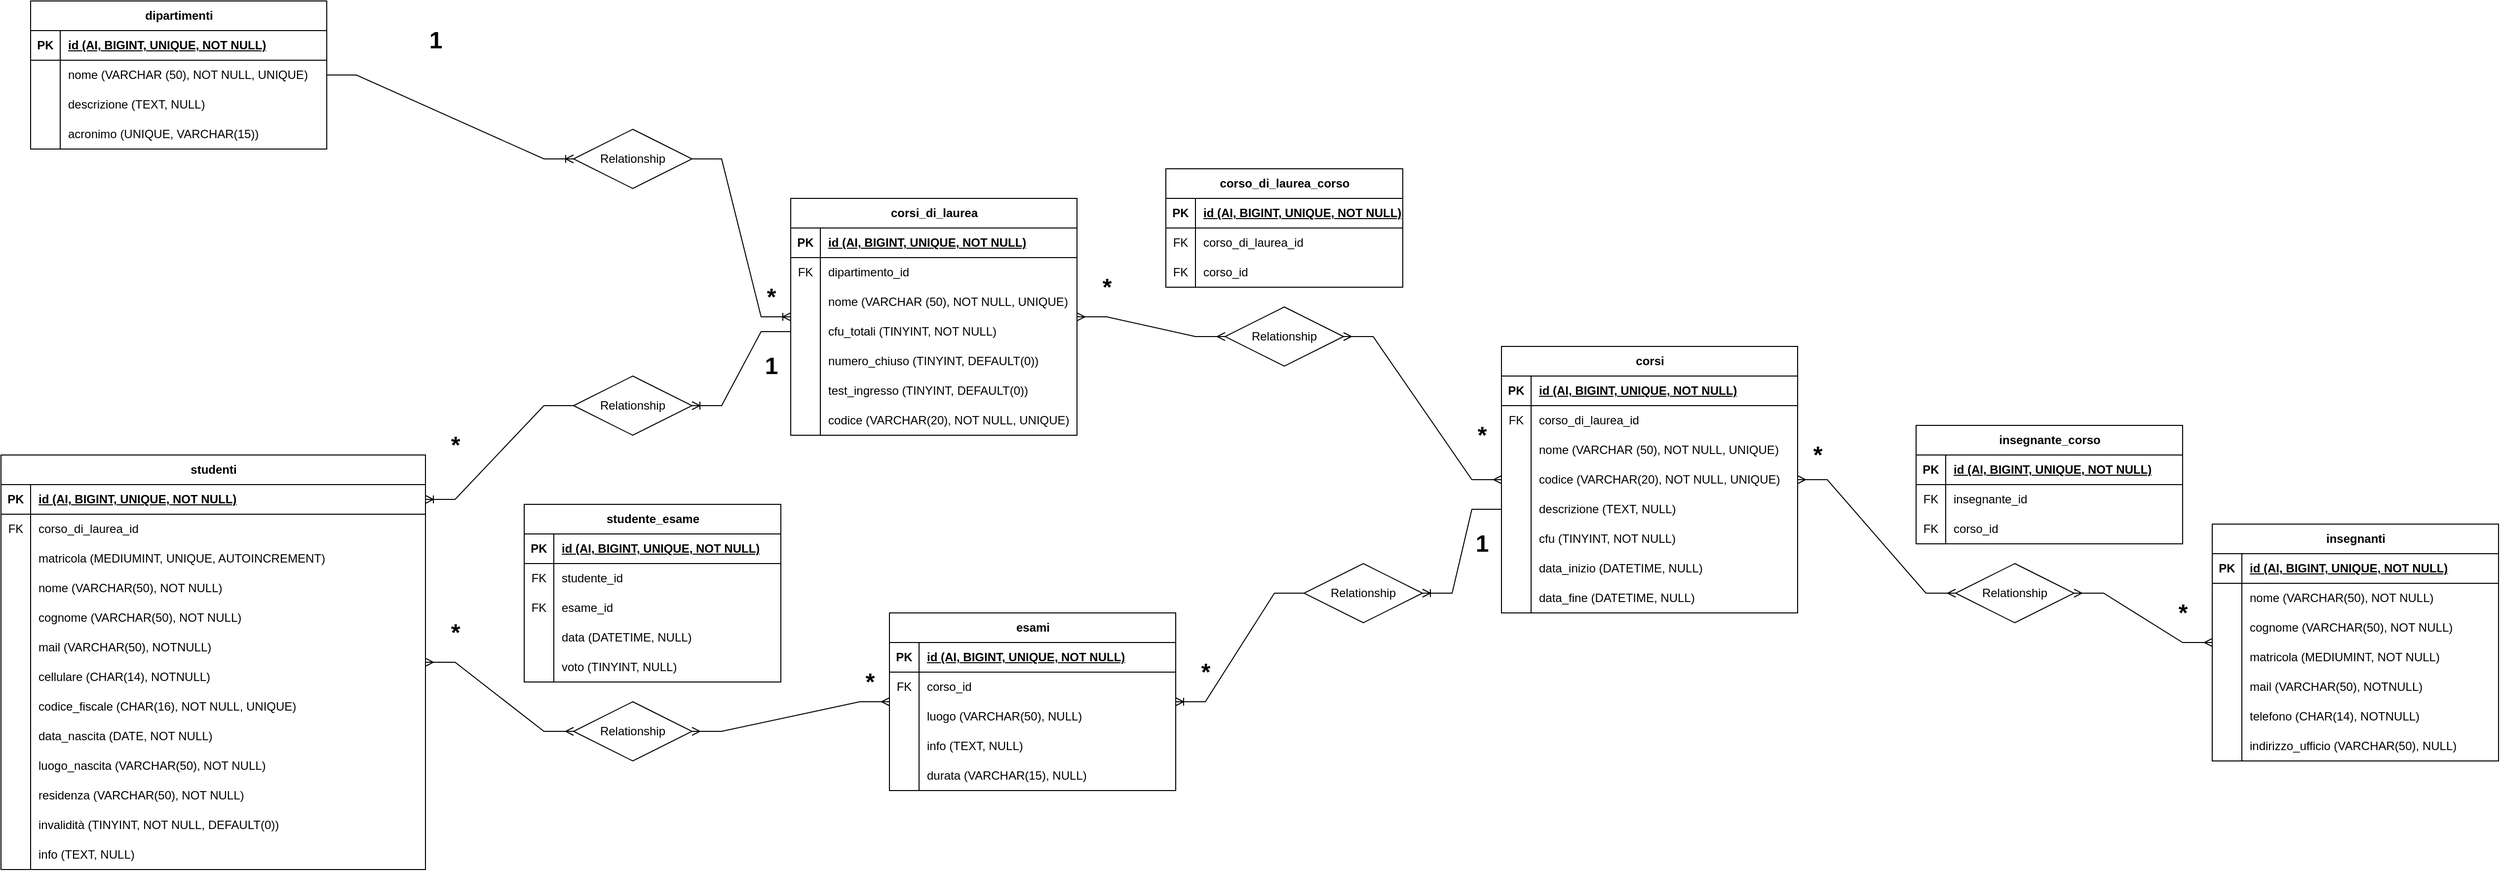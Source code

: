 <mxfile version="22.0.4" type="device">
  <diagram id="R2lEEEUBdFMjLlhIrx00" name="Page-1">
    <mxGraphModel dx="4350" dy="1807" grid="1" gridSize="10" guides="1" tooltips="1" connect="1" arrows="1" fold="1" page="1" pageScale="1" pageWidth="850" pageHeight="1100" math="0" shadow="0" extFonts="Permanent Marker^https://fonts.googleapis.com/css?family=Permanent+Marker">
      <root>
        <mxCell id="0" />
        <mxCell id="1" parent="0" />
        <mxCell id="RUEiS6qCc-imNHGcmHE0-1" value="dipartimenti" style="shape=table;startSize=30;container=1;collapsible=1;childLayout=tableLayout;fixedRows=1;rowLines=0;fontStyle=1;align=center;resizeLast=1;html=1;" vertex="1" parent="1">
          <mxGeometry x="-640" width="300" height="150" as="geometry" />
        </mxCell>
        <mxCell id="RUEiS6qCc-imNHGcmHE0-2" value="" style="shape=tableRow;horizontal=0;startSize=0;swimlaneHead=0;swimlaneBody=0;fillColor=none;collapsible=0;dropTarget=0;points=[[0,0.5],[1,0.5]];portConstraint=eastwest;top=0;left=0;right=0;bottom=1;" vertex="1" parent="RUEiS6qCc-imNHGcmHE0-1">
          <mxGeometry y="30" width="300" height="30" as="geometry" />
        </mxCell>
        <mxCell id="RUEiS6qCc-imNHGcmHE0-3" value="PK" style="shape=partialRectangle;connectable=0;fillColor=none;top=0;left=0;bottom=0;right=0;fontStyle=1;overflow=hidden;whiteSpace=wrap;html=1;" vertex="1" parent="RUEiS6qCc-imNHGcmHE0-2">
          <mxGeometry width="30" height="30" as="geometry">
            <mxRectangle width="30" height="30" as="alternateBounds" />
          </mxGeometry>
        </mxCell>
        <mxCell id="RUEiS6qCc-imNHGcmHE0-4" value="id (AI, BIGINT, UNIQUE, NOT NULL)" style="shape=partialRectangle;connectable=0;fillColor=none;top=0;left=0;bottom=0;right=0;align=left;spacingLeft=6;fontStyle=5;overflow=hidden;whiteSpace=wrap;html=1;" vertex="1" parent="RUEiS6qCc-imNHGcmHE0-2">
          <mxGeometry x="30" width="270" height="30" as="geometry">
            <mxRectangle width="270" height="30" as="alternateBounds" />
          </mxGeometry>
        </mxCell>
        <mxCell id="RUEiS6qCc-imNHGcmHE0-5" value="" style="shape=tableRow;horizontal=0;startSize=0;swimlaneHead=0;swimlaneBody=0;fillColor=none;collapsible=0;dropTarget=0;points=[[0,0.5],[1,0.5]];portConstraint=eastwest;top=0;left=0;right=0;bottom=0;" vertex="1" parent="RUEiS6qCc-imNHGcmHE0-1">
          <mxGeometry y="60" width="300" height="30" as="geometry" />
        </mxCell>
        <mxCell id="RUEiS6qCc-imNHGcmHE0-6" value="" style="shape=partialRectangle;connectable=0;fillColor=none;top=0;left=0;bottom=0;right=0;editable=1;overflow=hidden;whiteSpace=wrap;html=1;" vertex="1" parent="RUEiS6qCc-imNHGcmHE0-5">
          <mxGeometry width="30" height="30" as="geometry">
            <mxRectangle width="30" height="30" as="alternateBounds" />
          </mxGeometry>
        </mxCell>
        <mxCell id="RUEiS6qCc-imNHGcmHE0-7" value="nome (VARCHAR (50), NOT NULL, UNIQUE)" style="shape=partialRectangle;connectable=0;fillColor=none;top=0;left=0;bottom=0;right=0;align=left;spacingLeft=6;overflow=hidden;whiteSpace=wrap;html=1;" vertex="1" parent="RUEiS6qCc-imNHGcmHE0-5">
          <mxGeometry x="30" width="270" height="30" as="geometry">
            <mxRectangle width="270" height="30" as="alternateBounds" />
          </mxGeometry>
        </mxCell>
        <mxCell id="RUEiS6qCc-imNHGcmHE0-8" value="" style="shape=tableRow;horizontal=0;startSize=0;swimlaneHead=0;swimlaneBody=0;fillColor=none;collapsible=0;dropTarget=0;points=[[0,0.5],[1,0.5]];portConstraint=eastwest;top=0;left=0;right=0;bottom=0;" vertex="1" parent="RUEiS6qCc-imNHGcmHE0-1">
          <mxGeometry y="90" width="300" height="30" as="geometry" />
        </mxCell>
        <mxCell id="RUEiS6qCc-imNHGcmHE0-9" value="" style="shape=partialRectangle;connectable=0;fillColor=none;top=0;left=0;bottom=0;right=0;editable=1;overflow=hidden;whiteSpace=wrap;html=1;" vertex="1" parent="RUEiS6qCc-imNHGcmHE0-8">
          <mxGeometry width="30" height="30" as="geometry">
            <mxRectangle width="30" height="30" as="alternateBounds" />
          </mxGeometry>
        </mxCell>
        <mxCell id="RUEiS6qCc-imNHGcmHE0-10" value="descrizione (TEXT, NULL)" style="shape=partialRectangle;connectable=0;fillColor=none;top=0;left=0;bottom=0;right=0;align=left;spacingLeft=6;overflow=hidden;whiteSpace=wrap;html=1;" vertex="1" parent="RUEiS6qCc-imNHGcmHE0-8">
          <mxGeometry x="30" width="270" height="30" as="geometry">
            <mxRectangle width="270" height="30" as="alternateBounds" />
          </mxGeometry>
        </mxCell>
        <mxCell id="RUEiS6qCc-imNHGcmHE0-351" style="shape=tableRow;horizontal=0;startSize=0;swimlaneHead=0;swimlaneBody=0;fillColor=none;collapsible=0;dropTarget=0;points=[[0,0.5],[1,0.5]];portConstraint=eastwest;top=0;left=0;right=0;bottom=0;" vertex="1" parent="RUEiS6qCc-imNHGcmHE0-1">
          <mxGeometry y="120" width="300" height="30" as="geometry" />
        </mxCell>
        <mxCell id="RUEiS6qCc-imNHGcmHE0-352" style="shape=partialRectangle;connectable=0;fillColor=none;top=0;left=0;bottom=0;right=0;editable=1;overflow=hidden;whiteSpace=wrap;html=1;" vertex="1" parent="RUEiS6qCc-imNHGcmHE0-351">
          <mxGeometry width="30" height="30" as="geometry">
            <mxRectangle width="30" height="30" as="alternateBounds" />
          </mxGeometry>
        </mxCell>
        <mxCell id="RUEiS6qCc-imNHGcmHE0-353" value="acronimo (UNIQUE, VARCHAR(15))" style="shape=partialRectangle;connectable=0;fillColor=none;top=0;left=0;bottom=0;right=0;align=left;spacingLeft=6;overflow=hidden;whiteSpace=wrap;html=1;" vertex="1" parent="RUEiS6qCc-imNHGcmHE0-351">
          <mxGeometry x="30" width="270" height="30" as="geometry">
            <mxRectangle width="270" height="30" as="alternateBounds" />
          </mxGeometry>
        </mxCell>
        <mxCell id="RUEiS6qCc-imNHGcmHE0-15" value="corsi_di_laurea" style="shape=table;startSize=30;container=1;collapsible=1;childLayout=tableLayout;fixedRows=1;rowLines=0;fontStyle=1;align=center;resizeLast=1;html=1;" vertex="1" parent="1">
          <mxGeometry x="130" y="200" width="290" height="240" as="geometry" />
        </mxCell>
        <mxCell id="RUEiS6qCc-imNHGcmHE0-16" value="" style="shape=tableRow;horizontal=0;startSize=0;swimlaneHead=0;swimlaneBody=0;fillColor=none;collapsible=0;dropTarget=0;points=[[0,0.5],[1,0.5]];portConstraint=eastwest;top=0;left=0;right=0;bottom=1;" vertex="1" parent="RUEiS6qCc-imNHGcmHE0-15">
          <mxGeometry y="30" width="290" height="30" as="geometry" />
        </mxCell>
        <mxCell id="RUEiS6qCc-imNHGcmHE0-17" value="PK" style="shape=partialRectangle;connectable=0;fillColor=none;top=0;left=0;bottom=0;right=0;fontStyle=1;overflow=hidden;whiteSpace=wrap;html=1;" vertex="1" parent="RUEiS6qCc-imNHGcmHE0-16">
          <mxGeometry width="30" height="30" as="geometry">
            <mxRectangle width="30" height="30" as="alternateBounds" />
          </mxGeometry>
        </mxCell>
        <mxCell id="RUEiS6qCc-imNHGcmHE0-18" value="id (AI, BIGINT, UNIQUE, NOT NULL)" style="shape=partialRectangle;connectable=0;fillColor=none;top=0;left=0;bottom=0;right=0;align=left;spacingLeft=6;fontStyle=5;overflow=hidden;whiteSpace=wrap;html=1;" vertex="1" parent="RUEiS6qCc-imNHGcmHE0-16">
          <mxGeometry x="30" width="260" height="30" as="geometry">
            <mxRectangle width="260" height="30" as="alternateBounds" />
          </mxGeometry>
        </mxCell>
        <mxCell id="RUEiS6qCc-imNHGcmHE0-22" value="" style="shape=tableRow;horizontal=0;startSize=0;swimlaneHead=0;swimlaneBody=0;fillColor=none;collapsible=0;dropTarget=0;points=[[0,0.5],[1,0.5]];portConstraint=eastwest;top=0;left=0;right=0;bottom=0;" vertex="1" parent="RUEiS6qCc-imNHGcmHE0-15">
          <mxGeometry y="60" width="290" height="30" as="geometry" />
        </mxCell>
        <mxCell id="RUEiS6qCc-imNHGcmHE0-23" value="FK" style="shape=partialRectangle;connectable=0;fillColor=none;top=0;left=0;bottom=0;right=0;editable=1;overflow=hidden;whiteSpace=wrap;html=1;" vertex="1" parent="RUEiS6qCc-imNHGcmHE0-22">
          <mxGeometry width="30" height="30" as="geometry">
            <mxRectangle width="30" height="30" as="alternateBounds" />
          </mxGeometry>
        </mxCell>
        <mxCell id="RUEiS6qCc-imNHGcmHE0-24" value="dipartimento_id" style="shape=partialRectangle;connectable=0;fillColor=none;top=0;left=0;bottom=0;right=0;align=left;spacingLeft=6;overflow=hidden;whiteSpace=wrap;html=1;" vertex="1" parent="RUEiS6qCc-imNHGcmHE0-22">
          <mxGeometry x="30" width="260" height="30" as="geometry">
            <mxRectangle width="260" height="30" as="alternateBounds" />
          </mxGeometry>
        </mxCell>
        <mxCell id="RUEiS6qCc-imNHGcmHE0-19" value="" style="shape=tableRow;horizontal=0;startSize=0;swimlaneHead=0;swimlaneBody=0;fillColor=none;collapsible=0;dropTarget=0;points=[[0,0.5],[1,0.5]];portConstraint=eastwest;top=0;left=0;right=0;bottom=0;" vertex="1" parent="RUEiS6qCc-imNHGcmHE0-15">
          <mxGeometry y="90" width="290" height="30" as="geometry" />
        </mxCell>
        <mxCell id="RUEiS6qCc-imNHGcmHE0-20" value="" style="shape=partialRectangle;connectable=0;fillColor=none;top=0;left=0;bottom=0;right=0;editable=1;overflow=hidden;whiteSpace=wrap;html=1;" vertex="1" parent="RUEiS6qCc-imNHGcmHE0-19">
          <mxGeometry width="30" height="30" as="geometry">
            <mxRectangle width="30" height="30" as="alternateBounds" />
          </mxGeometry>
        </mxCell>
        <mxCell id="RUEiS6qCc-imNHGcmHE0-21" value="nome (VARCHAR (50), NOT NULL, UNIQUE)" style="shape=partialRectangle;connectable=0;fillColor=none;top=0;left=0;bottom=0;right=0;align=left;spacingLeft=6;overflow=hidden;whiteSpace=wrap;html=1;" vertex="1" parent="RUEiS6qCc-imNHGcmHE0-19">
          <mxGeometry x="30" width="260" height="30" as="geometry">
            <mxRectangle width="260" height="30" as="alternateBounds" />
          </mxGeometry>
        </mxCell>
        <mxCell id="RUEiS6qCc-imNHGcmHE0-25" value="" style="shape=tableRow;horizontal=0;startSize=0;swimlaneHead=0;swimlaneBody=0;fillColor=none;collapsible=0;dropTarget=0;points=[[0,0.5],[1,0.5]];portConstraint=eastwest;top=0;left=0;right=0;bottom=0;" vertex="1" parent="RUEiS6qCc-imNHGcmHE0-15">
          <mxGeometry y="120" width="290" height="30" as="geometry" />
        </mxCell>
        <mxCell id="RUEiS6qCc-imNHGcmHE0-26" value="" style="shape=partialRectangle;connectable=0;fillColor=none;top=0;left=0;bottom=0;right=0;editable=1;overflow=hidden;whiteSpace=wrap;html=1;" vertex="1" parent="RUEiS6qCc-imNHGcmHE0-25">
          <mxGeometry width="30" height="30" as="geometry">
            <mxRectangle width="30" height="30" as="alternateBounds" />
          </mxGeometry>
        </mxCell>
        <mxCell id="RUEiS6qCc-imNHGcmHE0-27" value="cfu_totali (TINYINT, NOT NULL)" style="shape=partialRectangle;connectable=0;fillColor=none;top=0;left=0;bottom=0;right=0;align=left;spacingLeft=6;overflow=hidden;whiteSpace=wrap;html=1;" vertex="1" parent="RUEiS6qCc-imNHGcmHE0-25">
          <mxGeometry x="30" width="260" height="30" as="geometry">
            <mxRectangle width="260" height="30" as="alternateBounds" />
          </mxGeometry>
        </mxCell>
        <mxCell id="RUEiS6qCc-imNHGcmHE0-158" style="shape=tableRow;horizontal=0;startSize=0;swimlaneHead=0;swimlaneBody=0;fillColor=none;collapsible=0;dropTarget=0;points=[[0,0.5],[1,0.5]];portConstraint=eastwest;top=0;left=0;right=0;bottom=0;" vertex="1" parent="RUEiS6qCc-imNHGcmHE0-15">
          <mxGeometry y="150" width="290" height="30" as="geometry" />
        </mxCell>
        <mxCell id="RUEiS6qCc-imNHGcmHE0-159" style="shape=partialRectangle;connectable=0;fillColor=none;top=0;left=0;bottom=0;right=0;editable=1;overflow=hidden;whiteSpace=wrap;html=1;" vertex="1" parent="RUEiS6qCc-imNHGcmHE0-158">
          <mxGeometry width="30" height="30" as="geometry">
            <mxRectangle width="30" height="30" as="alternateBounds" />
          </mxGeometry>
        </mxCell>
        <mxCell id="RUEiS6qCc-imNHGcmHE0-160" value="numero_chiuso (TINYINT,&amp;nbsp;DEFAULT(0))" style="shape=partialRectangle;connectable=0;fillColor=none;top=0;left=0;bottom=0;right=0;align=left;spacingLeft=6;overflow=hidden;whiteSpace=wrap;html=1;" vertex="1" parent="RUEiS6qCc-imNHGcmHE0-158">
          <mxGeometry x="30" width="260" height="30" as="geometry">
            <mxRectangle width="260" height="30" as="alternateBounds" />
          </mxGeometry>
        </mxCell>
        <mxCell id="RUEiS6qCc-imNHGcmHE0-161" style="shape=tableRow;horizontal=0;startSize=0;swimlaneHead=0;swimlaneBody=0;fillColor=none;collapsible=0;dropTarget=0;points=[[0,0.5],[1,0.5]];portConstraint=eastwest;top=0;left=0;right=0;bottom=0;" vertex="1" parent="RUEiS6qCc-imNHGcmHE0-15">
          <mxGeometry y="180" width="290" height="30" as="geometry" />
        </mxCell>
        <mxCell id="RUEiS6qCc-imNHGcmHE0-162" style="shape=partialRectangle;connectable=0;fillColor=none;top=0;left=0;bottom=0;right=0;editable=1;overflow=hidden;whiteSpace=wrap;html=1;" vertex="1" parent="RUEiS6qCc-imNHGcmHE0-161">
          <mxGeometry width="30" height="30" as="geometry">
            <mxRectangle width="30" height="30" as="alternateBounds" />
          </mxGeometry>
        </mxCell>
        <mxCell id="RUEiS6qCc-imNHGcmHE0-163" value="test_ingresso&amp;nbsp;(TINYINT, DEFAULT(0))" style="shape=partialRectangle;connectable=0;fillColor=none;top=0;left=0;bottom=0;right=0;align=left;spacingLeft=6;overflow=hidden;whiteSpace=wrap;html=1;" vertex="1" parent="RUEiS6qCc-imNHGcmHE0-161">
          <mxGeometry x="30" width="260" height="30" as="geometry">
            <mxRectangle width="260" height="30" as="alternateBounds" />
          </mxGeometry>
        </mxCell>
        <mxCell id="RUEiS6qCc-imNHGcmHE0-164" style="shape=tableRow;horizontal=0;startSize=0;swimlaneHead=0;swimlaneBody=0;fillColor=none;collapsible=0;dropTarget=0;points=[[0,0.5],[1,0.5]];portConstraint=eastwest;top=0;left=0;right=0;bottom=0;" vertex="1" parent="RUEiS6qCc-imNHGcmHE0-15">
          <mxGeometry y="210" width="290" height="30" as="geometry" />
        </mxCell>
        <mxCell id="RUEiS6qCc-imNHGcmHE0-165" style="shape=partialRectangle;connectable=0;fillColor=none;top=0;left=0;bottom=0;right=0;editable=1;overflow=hidden;whiteSpace=wrap;html=1;" vertex="1" parent="RUEiS6qCc-imNHGcmHE0-164">
          <mxGeometry width="30" height="30" as="geometry">
            <mxRectangle width="30" height="30" as="alternateBounds" />
          </mxGeometry>
        </mxCell>
        <mxCell id="RUEiS6qCc-imNHGcmHE0-166" value="codice (VARCHAR(20), NOT NULL, UNIQUE)" style="shape=partialRectangle;connectable=0;fillColor=none;top=0;left=0;bottom=0;right=0;align=left;spacingLeft=6;overflow=hidden;whiteSpace=wrap;html=1;" vertex="1" parent="RUEiS6qCc-imNHGcmHE0-164">
          <mxGeometry x="30" width="260" height="30" as="geometry">
            <mxRectangle width="260" height="30" as="alternateBounds" />
          </mxGeometry>
        </mxCell>
        <mxCell id="RUEiS6qCc-imNHGcmHE0-28" value="corsi" style="shape=table;startSize=30;container=1;collapsible=1;childLayout=tableLayout;fixedRows=1;rowLines=0;fontStyle=1;align=center;resizeLast=1;html=1;" vertex="1" parent="1">
          <mxGeometry x="850" y="350" width="300" height="270" as="geometry" />
        </mxCell>
        <mxCell id="RUEiS6qCc-imNHGcmHE0-29" value="" style="shape=tableRow;horizontal=0;startSize=0;swimlaneHead=0;swimlaneBody=0;fillColor=none;collapsible=0;dropTarget=0;points=[[0,0.5],[1,0.5]];portConstraint=eastwest;top=0;left=0;right=0;bottom=1;" vertex="1" parent="RUEiS6qCc-imNHGcmHE0-28">
          <mxGeometry y="30" width="300" height="30" as="geometry" />
        </mxCell>
        <mxCell id="RUEiS6qCc-imNHGcmHE0-30" value="PK" style="shape=partialRectangle;connectable=0;fillColor=none;top=0;left=0;bottom=0;right=0;fontStyle=1;overflow=hidden;whiteSpace=wrap;html=1;" vertex="1" parent="RUEiS6qCc-imNHGcmHE0-29">
          <mxGeometry width="30" height="30" as="geometry">
            <mxRectangle width="30" height="30" as="alternateBounds" />
          </mxGeometry>
        </mxCell>
        <mxCell id="RUEiS6qCc-imNHGcmHE0-31" value="id (AI, BIGINT, UNIQUE, NOT NULL)" style="shape=partialRectangle;connectable=0;fillColor=none;top=0;left=0;bottom=0;right=0;align=left;spacingLeft=6;fontStyle=5;overflow=hidden;whiteSpace=wrap;html=1;" vertex="1" parent="RUEiS6qCc-imNHGcmHE0-29">
          <mxGeometry x="30" width="270" height="30" as="geometry">
            <mxRectangle width="270" height="30" as="alternateBounds" />
          </mxGeometry>
        </mxCell>
        <mxCell id="RUEiS6qCc-imNHGcmHE0-167" style="shape=tableRow;horizontal=0;startSize=0;swimlaneHead=0;swimlaneBody=0;fillColor=none;collapsible=0;dropTarget=0;points=[[0,0.5],[1,0.5]];portConstraint=eastwest;top=0;left=0;right=0;bottom=0;" vertex="1" parent="RUEiS6qCc-imNHGcmHE0-28">
          <mxGeometry y="60" width="300" height="30" as="geometry" />
        </mxCell>
        <mxCell id="RUEiS6qCc-imNHGcmHE0-168" value="FK" style="shape=partialRectangle;connectable=0;fillColor=none;top=0;left=0;bottom=0;right=0;editable=1;overflow=hidden;whiteSpace=wrap;html=1;" vertex="1" parent="RUEiS6qCc-imNHGcmHE0-167">
          <mxGeometry width="30" height="30" as="geometry">
            <mxRectangle width="30" height="30" as="alternateBounds" />
          </mxGeometry>
        </mxCell>
        <mxCell id="RUEiS6qCc-imNHGcmHE0-169" value="corso_di_laurea_id" style="shape=partialRectangle;connectable=0;fillColor=none;top=0;left=0;bottom=0;right=0;align=left;spacingLeft=6;overflow=hidden;whiteSpace=wrap;html=1;" vertex="1" parent="RUEiS6qCc-imNHGcmHE0-167">
          <mxGeometry x="30" width="270" height="30" as="geometry">
            <mxRectangle width="270" height="30" as="alternateBounds" />
          </mxGeometry>
        </mxCell>
        <mxCell id="RUEiS6qCc-imNHGcmHE0-32" value="" style="shape=tableRow;horizontal=0;startSize=0;swimlaneHead=0;swimlaneBody=0;fillColor=none;collapsible=0;dropTarget=0;points=[[0,0.5],[1,0.5]];portConstraint=eastwest;top=0;left=0;right=0;bottom=0;" vertex="1" parent="RUEiS6qCc-imNHGcmHE0-28">
          <mxGeometry y="90" width="300" height="30" as="geometry" />
        </mxCell>
        <mxCell id="RUEiS6qCc-imNHGcmHE0-33" value="" style="shape=partialRectangle;connectable=0;fillColor=none;top=0;left=0;bottom=0;right=0;editable=1;overflow=hidden;whiteSpace=wrap;html=1;" vertex="1" parent="RUEiS6qCc-imNHGcmHE0-32">
          <mxGeometry width="30" height="30" as="geometry">
            <mxRectangle width="30" height="30" as="alternateBounds" />
          </mxGeometry>
        </mxCell>
        <mxCell id="RUEiS6qCc-imNHGcmHE0-34" value="nome&amp;nbsp;(VARCHAR (50), NOT NULL, UNIQUE)" style="shape=partialRectangle;connectable=0;fillColor=none;top=0;left=0;bottom=0;right=0;align=left;spacingLeft=6;overflow=hidden;whiteSpace=wrap;html=1;" vertex="1" parent="RUEiS6qCc-imNHGcmHE0-32">
          <mxGeometry x="30" width="270" height="30" as="geometry">
            <mxRectangle width="270" height="30" as="alternateBounds" />
          </mxGeometry>
        </mxCell>
        <mxCell id="RUEiS6qCc-imNHGcmHE0-35" value="" style="shape=tableRow;horizontal=0;startSize=0;swimlaneHead=0;swimlaneBody=0;fillColor=none;collapsible=0;dropTarget=0;points=[[0,0.5],[1,0.5]];portConstraint=eastwest;top=0;left=0;right=0;bottom=0;" vertex="1" parent="RUEiS6qCc-imNHGcmHE0-28">
          <mxGeometry y="120" width="300" height="30" as="geometry" />
        </mxCell>
        <mxCell id="RUEiS6qCc-imNHGcmHE0-36" value="" style="shape=partialRectangle;connectable=0;fillColor=none;top=0;left=0;bottom=0;right=0;editable=1;overflow=hidden;whiteSpace=wrap;html=1;" vertex="1" parent="RUEiS6qCc-imNHGcmHE0-35">
          <mxGeometry width="30" height="30" as="geometry">
            <mxRectangle width="30" height="30" as="alternateBounds" />
          </mxGeometry>
        </mxCell>
        <mxCell id="RUEiS6qCc-imNHGcmHE0-37" value="codice (VARCHAR(20), NOT NULL, UNIQUE)" style="shape=partialRectangle;connectable=0;fillColor=none;top=0;left=0;bottom=0;right=0;align=left;spacingLeft=6;overflow=hidden;whiteSpace=wrap;html=1;" vertex="1" parent="RUEiS6qCc-imNHGcmHE0-35">
          <mxGeometry x="30" width="270" height="30" as="geometry">
            <mxRectangle width="270" height="30" as="alternateBounds" />
          </mxGeometry>
        </mxCell>
        <mxCell id="RUEiS6qCc-imNHGcmHE0-38" value="" style="shape=tableRow;horizontal=0;startSize=0;swimlaneHead=0;swimlaneBody=0;fillColor=none;collapsible=0;dropTarget=0;points=[[0,0.5],[1,0.5]];portConstraint=eastwest;top=0;left=0;right=0;bottom=0;" vertex="1" parent="RUEiS6qCc-imNHGcmHE0-28">
          <mxGeometry y="150" width="300" height="30" as="geometry" />
        </mxCell>
        <mxCell id="RUEiS6qCc-imNHGcmHE0-39" value="" style="shape=partialRectangle;connectable=0;fillColor=none;top=0;left=0;bottom=0;right=0;editable=1;overflow=hidden;whiteSpace=wrap;html=1;" vertex="1" parent="RUEiS6qCc-imNHGcmHE0-38">
          <mxGeometry width="30" height="30" as="geometry">
            <mxRectangle width="30" height="30" as="alternateBounds" />
          </mxGeometry>
        </mxCell>
        <mxCell id="RUEiS6qCc-imNHGcmHE0-40" value="descrizione (TEXT, NULL)" style="shape=partialRectangle;connectable=0;fillColor=none;top=0;left=0;bottom=0;right=0;align=left;spacingLeft=6;overflow=hidden;whiteSpace=wrap;html=1;" vertex="1" parent="RUEiS6qCc-imNHGcmHE0-38">
          <mxGeometry x="30" width="270" height="30" as="geometry">
            <mxRectangle width="270" height="30" as="alternateBounds" />
          </mxGeometry>
        </mxCell>
        <mxCell id="RUEiS6qCc-imNHGcmHE0-170" style="shape=tableRow;horizontal=0;startSize=0;swimlaneHead=0;swimlaneBody=0;fillColor=none;collapsible=0;dropTarget=0;points=[[0,0.5],[1,0.5]];portConstraint=eastwest;top=0;left=0;right=0;bottom=0;" vertex="1" parent="RUEiS6qCc-imNHGcmHE0-28">
          <mxGeometry y="180" width="300" height="30" as="geometry" />
        </mxCell>
        <mxCell id="RUEiS6qCc-imNHGcmHE0-171" style="shape=partialRectangle;connectable=0;fillColor=none;top=0;left=0;bottom=0;right=0;editable=1;overflow=hidden;whiteSpace=wrap;html=1;" vertex="1" parent="RUEiS6qCc-imNHGcmHE0-170">
          <mxGeometry width="30" height="30" as="geometry">
            <mxRectangle width="30" height="30" as="alternateBounds" />
          </mxGeometry>
        </mxCell>
        <mxCell id="RUEiS6qCc-imNHGcmHE0-172" value="cfu&amp;nbsp;(TINYINT, NOT NULL)" style="shape=partialRectangle;connectable=0;fillColor=none;top=0;left=0;bottom=0;right=0;align=left;spacingLeft=6;overflow=hidden;whiteSpace=wrap;html=1;" vertex="1" parent="RUEiS6qCc-imNHGcmHE0-170">
          <mxGeometry x="30" width="270" height="30" as="geometry">
            <mxRectangle width="270" height="30" as="alternateBounds" />
          </mxGeometry>
        </mxCell>
        <mxCell id="RUEiS6qCc-imNHGcmHE0-173" style="shape=tableRow;horizontal=0;startSize=0;swimlaneHead=0;swimlaneBody=0;fillColor=none;collapsible=0;dropTarget=0;points=[[0,0.5],[1,0.5]];portConstraint=eastwest;top=0;left=0;right=0;bottom=0;" vertex="1" parent="RUEiS6qCc-imNHGcmHE0-28">
          <mxGeometry y="210" width="300" height="30" as="geometry" />
        </mxCell>
        <mxCell id="RUEiS6qCc-imNHGcmHE0-174" style="shape=partialRectangle;connectable=0;fillColor=none;top=0;left=0;bottom=0;right=0;editable=1;overflow=hidden;whiteSpace=wrap;html=1;" vertex="1" parent="RUEiS6qCc-imNHGcmHE0-173">
          <mxGeometry width="30" height="30" as="geometry">
            <mxRectangle width="30" height="30" as="alternateBounds" />
          </mxGeometry>
        </mxCell>
        <mxCell id="RUEiS6qCc-imNHGcmHE0-175" value="data_inizio (DATETIME, NULL)" style="shape=partialRectangle;connectable=0;fillColor=none;top=0;left=0;bottom=0;right=0;align=left;spacingLeft=6;overflow=hidden;whiteSpace=wrap;html=1;" vertex="1" parent="RUEiS6qCc-imNHGcmHE0-173">
          <mxGeometry x="30" width="270" height="30" as="geometry">
            <mxRectangle width="270" height="30" as="alternateBounds" />
          </mxGeometry>
        </mxCell>
        <mxCell id="RUEiS6qCc-imNHGcmHE0-176" style="shape=tableRow;horizontal=0;startSize=0;swimlaneHead=0;swimlaneBody=0;fillColor=none;collapsible=0;dropTarget=0;points=[[0,0.5],[1,0.5]];portConstraint=eastwest;top=0;left=0;right=0;bottom=0;" vertex="1" parent="RUEiS6qCc-imNHGcmHE0-28">
          <mxGeometry y="240" width="300" height="30" as="geometry" />
        </mxCell>
        <mxCell id="RUEiS6qCc-imNHGcmHE0-177" style="shape=partialRectangle;connectable=0;fillColor=none;top=0;left=0;bottom=0;right=0;editable=1;overflow=hidden;whiteSpace=wrap;html=1;" vertex="1" parent="RUEiS6qCc-imNHGcmHE0-176">
          <mxGeometry width="30" height="30" as="geometry">
            <mxRectangle width="30" height="30" as="alternateBounds" />
          </mxGeometry>
        </mxCell>
        <mxCell id="RUEiS6qCc-imNHGcmHE0-178" value="data_fine (DATETIME, NULL)" style="shape=partialRectangle;connectable=0;fillColor=none;top=0;left=0;bottom=0;right=0;align=left;spacingLeft=6;overflow=hidden;whiteSpace=wrap;html=1;" vertex="1" parent="RUEiS6qCc-imNHGcmHE0-176">
          <mxGeometry x="30" width="270" height="30" as="geometry">
            <mxRectangle width="270" height="30" as="alternateBounds" />
          </mxGeometry>
        </mxCell>
        <mxCell id="RUEiS6qCc-imNHGcmHE0-41" value="insegnanti" style="shape=table;startSize=30;container=1;collapsible=1;childLayout=tableLayout;fixedRows=1;rowLines=0;fontStyle=1;align=center;resizeLast=1;html=1;" vertex="1" parent="1">
          <mxGeometry x="1570" y="530" width="290" height="240" as="geometry" />
        </mxCell>
        <mxCell id="RUEiS6qCc-imNHGcmHE0-42" value="" style="shape=tableRow;horizontal=0;startSize=0;swimlaneHead=0;swimlaneBody=0;fillColor=none;collapsible=0;dropTarget=0;points=[[0,0.5],[1,0.5]];portConstraint=eastwest;top=0;left=0;right=0;bottom=1;" vertex="1" parent="RUEiS6qCc-imNHGcmHE0-41">
          <mxGeometry y="30" width="290" height="30" as="geometry" />
        </mxCell>
        <mxCell id="RUEiS6qCc-imNHGcmHE0-43" value="PK" style="shape=partialRectangle;connectable=0;fillColor=none;top=0;left=0;bottom=0;right=0;fontStyle=1;overflow=hidden;whiteSpace=wrap;html=1;" vertex="1" parent="RUEiS6qCc-imNHGcmHE0-42">
          <mxGeometry width="30" height="30" as="geometry">
            <mxRectangle width="30" height="30" as="alternateBounds" />
          </mxGeometry>
        </mxCell>
        <mxCell id="RUEiS6qCc-imNHGcmHE0-44" value="id (AI, BIGINT, UNIQUE, NOT NULL)" style="shape=partialRectangle;connectable=0;fillColor=none;top=0;left=0;bottom=0;right=0;align=left;spacingLeft=6;fontStyle=5;overflow=hidden;whiteSpace=wrap;html=1;" vertex="1" parent="RUEiS6qCc-imNHGcmHE0-42">
          <mxGeometry x="30" width="260" height="30" as="geometry">
            <mxRectangle width="260" height="30" as="alternateBounds" />
          </mxGeometry>
        </mxCell>
        <mxCell id="RUEiS6qCc-imNHGcmHE0-45" value="" style="shape=tableRow;horizontal=0;startSize=0;swimlaneHead=0;swimlaneBody=0;fillColor=none;collapsible=0;dropTarget=0;points=[[0,0.5],[1,0.5]];portConstraint=eastwest;top=0;left=0;right=0;bottom=0;" vertex="1" parent="RUEiS6qCc-imNHGcmHE0-41">
          <mxGeometry y="60" width="290" height="30" as="geometry" />
        </mxCell>
        <mxCell id="RUEiS6qCc-imNHGcmHE0-46" value="" style="shape=partialRectangle;connectable=0;fillColor=none;top=0;left=0;bottom=0;right=0;editable=1;overflow=hidden;whiteSpace=wrap;html=1;" vertex="1" parent="RUEiS6qCc-imNHGcmHE0-45">
          <mxGeometry width="30" height="30" as="geometry">
            <mxRectangle width="30" height="30" as="alternateBounds" />
          </mxGeometry>
        </mxCell>
        <mxCell id="RUEiS6qCc-imNHGcmHE0-47" value="nome&amp;nbsp;(VARCHAR(50), NOT NULL)" style="shape=partialRectangle;connectable=0;fillColor=none;top=0;left=0;bottom=0;right=0;align=left;spacingLeft=6;overflow=hidden;whiteSpace=wrap;html=1;" vertex="1" parent="RUEiS6qCc-imNHGcmHE0-45">
          <mxGeometry x="30" width="260" height="30" as="geometry">
            <mxRectangle width="260" height="30" as="alternateBounds" />
          </mxGeometry>
        </mxCell>
        <mxCell id="RUEiS6qCc-imNHGcmHE0-48" value="" style="shape=tableRow;horizontal=0;startSize=0;swimlaneHead=0;swimlaneBody=0;fillColor=none;collapsible=0;dropTarget=0;points=[[0,0.5],[1,0.5]];portConstraint=eastwest;top=0;left=0;right=0;bottom=0;" vertex="1" parent="RUEiS6qCc-imNHGcmHE0-41">
          <mxGeometry y="90" width="290" height="30" as="geometry" />
        </mxCell>
        <mxCell id="RUEiS6qCc-imNHGcmHE0-49" value="" style="shape=partialRectangle;connectable=0;fillColor=none;top=0;left=0;bottom=0;right=0;editable=1;overflow=hidden;whiteSpace=wrap;html=1;" vertex="1" parent="RUEiS6qCc-imNHGcmHE0-48">
          <mxGeometry width="30" height="30" as="geometry">
            <mxRectangle width="30" height="30" as="alternateBounds" />
          </mxGeometry>
        </mxCell>
        <mxCell id="RUEiS6qCc-imNHGcmHE0-50" value="cognome&amp;nbsp;(VARCHAR(50), NOT NULL)" style="shape=partialRectangle;connectable=0;fillColor=none;top=0;left=0;bottom=0;right=0;align=left;spacingLeft=6;overflow=hidden;whiteSpace=wrap;html=1;" vertex="1" parent="RUEiS6qCc-imNHGcmHE0-48">
          <mxGeometry x="30" width="260" height="30" as="geometry">
            <mxRectangle width="260" height="30" as="alternateBounds" />
          </mxGeometry>
        </mxCell>
        <mxCell id="RUEiS6qCc-imNHGcmHE0-182" style="shape=tableRow;horizontal=0;startSize=0;swimlaneHead=0;swimlaneBody=0;fillColor=none;collapsible=0;dropTarget=0;points=[[0,0.5],[1,0.5]];portConstraint=eastwest;top=0;left=0;right=0;bottom=0;" vertex="1" parent="RUEiS6qCc-imNHGcmHE0-41">
          <mxGeometry y="120" width="290" height="30" as="geometry" />
        </mxCell>
        <mxCell id="RUEiS6qCc-imNHGcmHE0-183" style="shape=partialRectangle;connectable=0;fillColor=none;top=0;left=0;bottom=0;right=0;editable=1;overflow=hidden;whiteSpace=wrap;html=1;" vertex="1" parent="RUEiS6qCc-imNHGcmHE0-182">
          <mxGeometry width="30" height="30" as="geometry">
            <mxRectangle width="30" height="30" as="alternateBounds" />
          </mxGeometry>
        </mxCell>
        <mxCell id="RUEiS6qCc-imNHGcmHE0-184" value="matricola (MEDIUMINT, NOT NULL)" style="shape=partialRectangle;connectable=0;fillColor=none;top=0;left=0;bottom=0;right=0;align=left;spacingLeft=6;overflow=hidden;whiteSpace=wrap;html=1;" vertex="1" parent="RUEiS6qCc-imNHGcmHE0-182">
          <mxGeometry x="30" width="260" height="30" as="geometry">
            <mxRectangle width="260" height="30" as="alternateBounds" />
          </mxGeometry>
        </mxCell>
        <mxCell id="RUEiS6qCc-imNHGcmHE0-185" style="shape=tableRow;horizontal=0;startSize=0;swimlaneHead=0;swimlaneBody=0;fillColor=none;collapsible=0;dropTarget=0;points=[[0,0.5],[1,0.5]];portConstraint=eastwest;top=0;left=0;right=0;bottom=0;" vertex="1" parent="RUEiS6qCc-imNHGcmHE0-41">
          <mxGeometry y="150" width="290" height="30" as="geometry" />
        </mxCell>
        <mxCell id="RUEiS6qCc-imNHGcmHE0-186" style="shape=partialRectangle;connectable=0;fillColor=none;top=0;left=0;bottom=0;right=0;editable=1;overflow=hidden;whiteSpace=wrap;html=1;" vertex="1" parent="RUEiS6qCc-imNHGcmHE0-185">
          <mxGeometry width="30" height="30" as="geometry">
            <mxRectangle width="30" height="30" as="alternateBounds" />
          </mxGeometry>
        </mxCell>
        <mxCell id="RUEiS6qCc-imNHGcmHE0-187" value="mail&amp;nbsp;(VARCHAR(50), NOTNULL)" style="shape=partialRectangle;connectable=0;fillColor=none;top=0;left=0;bottom=0;right=0;align=left;spacingLeft=6;overflow=hidden;whiteSpace=wrap;html=1;" vertex="1" parent="RUEiS6qCc-imNHGcmHE0-185">
          <mxGeometry x="30" width="260" height="30" as="geometry">
            <mxRectangle width="260" height="30" as="alternateBounds" />
          </mxGeometry>
        </mxCell>
        <mxCell id="RUEiS6qCc-imNHGcmHE0-188" style="shape=tableRow;horizontal=0;startSize=0;swimlaneHead=0;swimlaneBody=0;fillColor=none;collapsible=0;dropTarget=0;points=[[0,0.5],[1,0.5]];portConstraint=eastwest;top=0;left=0;right=0;bottom=0;" vertex="1" parent="RUEiS6qCc-imNHGcmHE0-41">
          <mxGeometry y="180" width="290" height="30" as="geometry" />
        </mxCell>
        <mxCell id="RUEiS6qCc-imNHGcmHE0-189" style="shape=partialRectangle;connectable=0;fillColor=none;top=0;left=0;bottom=0;right=0;editable=1;overflow=hidden;whiteSpace=wrap;html=1;" vertex="1" parent="RUEiS6qCc-imNHGcmHE0-188">
          <mxGeometry width="30" height="30" as="geometry">
            <mxRectangle width="30" height="30" as="alternateBounds" />
          </mxGeometry>
        </mxCell>
        <mxCell id="RUEiS6qCc-imNHGcmHE0-190" value="telefono&amp;nbsp;(CHAR(14), NOTNULL)" style="shape=partialRectangle;connectable=0;fillColor=none;top=0;left=0;bottom=0;right=0;align=left;spacingLeft=6;overflow=hidden;whiteSpace=wrap;html=1;" vertex="1" parent="RUEiS6qCc-imNHGcmHE0-188">
          <mxGeometry x="30" width="260" height="30" as="geometry">
            <mxRectangle width="260" height="30" as="alternateBounds" />
          </mxGeometry>
        </mxCell>
        <mxCell id="RUEiS6qCc-imNHGcmHE0-191" style="shape=tableRow;horizontal=0;startSize=0;swimlaneHead=0;swimlaneBody=0;fillColor=none;collapsible=0;dropTarget=0;points=[[0,0.5],[1,0.5]];portConstraint=eastwest;top=0;left=0;right=0;bottom=0;" vertex="1" parent="RUEiS6qCc-imNHGcmHE0-41">
          <mxGeometry y="210" width="290" height="30" as="geometry" />
        </mxCell>
        <mxCell id="RUEiS6qCc-imNHGcmHE0-192" style="shape=partialRectangle;connectable=0;fillColor=none;top=0;left=0;bottom=0;right=0;editable=1;overflow=hidden;whiteSpace=wrap;html=1;" vertex="1" parent="RUEiS6qCc-imNHGcmHE0-191">
          <mxGeometry width="30" height="30" as="geometry">
            <mxRectangle width="30" height="30" as="alternateBounds" />
          </mxGeometry>
        </mxCell>
        <mxCell id="RUEiS6qCc-imNHGcmHE0-193" value="indirizzo_ufficio (VARCHAR(50), NULL)" style="shape=partialRectangle;connectable=0;fillColor=none;top=0;left=0;bottom=0;right=0;align=left;spacingLeft=6;overflow=hidden;whiteSpace=wrap;html=1;" vertex="1" parent="RUEiS6qCc-imNHGcmHE0-191">
          <mxGeometry x="30" width="260" height="30" as="geometry">
            <mxRectangle width="260" height="30" as="alternateBounds" />
          </mxGeometry>
        </mxCell>
        <mxCell id="RUEiS6qCc-imNHGcmHE0-67" value="esami" style="shape=table;startSize=30;container=1;collapsible=1;childLayout=tableLayout;fixedRows=1;rowLines=0;fontStyle=1;align=center;resizeLast=1;html=1;" vertex="1" parent="1">
          <mxGeometry x="230" y="620" width="290" height="180" as="geometry" />
        </mxCell>
        <mxCell id="RUEiS6qCc-imNHGcmHE0-68" value="" style="shape=tableRow;horizontal=0;startSize=0;swimlaneHead=0;swimlaneBody=0;fillColor=none;collapsible=0;dropTarget=0;points=[[0,0.5],[1,0.5]];portConstraint=eastwest;top=0;left=0;right=0;bottom=1;" vertex="1" parent="RUEiS6qCc-imNHGcmHE0-67">
          <mxGeometry y="30" width="290" height="30" as="geometry" />
        </mxCell>
        <mxCell id="RUEiS6qCc-imNHGcmHE0-69" value="PK" style="shape=partialRectangle;connectable=0;fillColor=none;top=0;left=0;bottom=0;right=0;fontStyle=1;overflow=hidden;whiteSpace=wrap;html=1;" vertex="1" parent="RUEiS6qCc-imNHGcmHE0-68">
          <mxGeometry width="30" height="30" as="geometry">
            <mxRectangle width="30" height="30" as="alternateBounds" />
          </mxGeometry>
        </mxCell>
        <mxCell id="RUEiS6qCc-imNHGcmHE0-70" value="id (AI, BIGINT, UNIQUE, NOT NULL)" style="shape=partialRectangle;connectable=0;fillColor=none;top=0;left=0;bottom=0;right=0;align=left;spacingLeft=6;fontStyle=5;overflow=hidden;whiteSpace=wrap;html=1;" vertex="1" parent="RUEiS6qCc-imNHGcmHE0-68">
          <mxGeometry x="30" width="260" height="30" as="geometry">
            <mxRectangle width="260" height="30" as="alternateBounds" />
          </mxGeometry>
        </mxCell>
        <mxCell id="RUEiS6qCc-imNHGcmHE0-71" value="" style="shape=tableRow;horizontal=0;startSize=0;swimlaneHead=0;swimlaneBody=0;fillColor=none;collapsible=0;dropTarget=0;points=[[0,0.5],[1,0.5]];portConstraint=eastwest;top=0;left=0;right=0;bottom=0;" vertex="1" parent="RUEiS6qCc-imNHGcmHE0-67">
          <mxGeometry y="60" width="290" height="30" as="geometry" />
        </mxCell>
        <mxCell id="RUEiS6qCc-imNHGcmHE0-72" value="FK" style="shape=partialRectangle;connectable=0;fillColor=none;top=0;left=0;bottom=0;right=0;editable=1;overflow=hidden;whiteSpace=wrap;html=1;" vertex="1" parent="RUEiS6qCc-imNHGcmHE0-71">
          <mxGeometry width="30" height="30" as="geometry">
            <mxRectangle width="30" height="30" as="alternateBounds" />
          </mxGeometry>
        </mxCell>
        <mxCell id="RUEiS6qCc-imNHGcmHE0-73" value="corso_id" style="shape=partialRectangle;connectable=0;fillColor=none;top=0;left=0;bottom=0;right=0;align=left;spacingLeft=6;overflow=hidden;whiteSpace=wrap;html=1;" vertex="1" parent="RUEiS6qCc-imNHGcmHE0-71">
          <mxGeometry x="30" width="260" height="30" as="geometry">
            <mxRectangle width="260" height="30" as="alternateBounds" />
          </mxGeometry>
        </mxCell>
        <mxCell id="RUEiS6qCc-imNHGcmHE0-77" value="" style="shape=tableRow;horizontal=0;startSize=0;swimlaneHead=0;swimlaneBody=0;fillColor=none;collapsible=0;dropTarget=0;points=[[0,0.5],[1,0.5]];portConstraint=eastwest;top=0;left=0;right=0;bottom=0;" vertex="1" parent="RUEiS6qCc-imNHGcmHE0-67">
          <mxGeometry y="90" width="290" height="30" as="geometry" />
        </mxCell>
        <mxCell id="RUEiS6qCc-imNHGcmHE0-78" value="" style="shape=partialRectangle;connectable=0;fillColor=none;top=0;left=0;bottom=0;right=0;editable=1;overflow=hidden;whiteSpace=wrap;html=1;" vertex="1" parent="RUEiS6qCc-imNHGcmHE0-77">
          <mxGeometry width="30" height="30" as="geometry">
            <mxRectangle width="30" height="30" as="alternateBounds" />
          </mxGeometry>
        </mxCell>
        <mxCell id="RUEiS6qCc-imNHGcmHE0-79" value="luogo (VARCHAR(50), NULL)" style="shape=partialRectangle;connectable=0;fillColor=none;top=0;left=0;bottom=0;right=0;align=left;spacingLeft=6;overflow=hidden;whiteSpace=wrap;html=1;" vertex="1" parent="RUEiS6qCc-imNHGcmHE0-77">
          <mxGeometry x="30" width="260" height="30" as="geometry">
            <mxRectangle width="260" height="30" as="alternateBounds" />
          </mxGeometry>
        </mxCell>
        <mxCell id="RUEiS6qCc-imNHGcmHE0-289" style="shape=tableRow;horizontal=0;startSize=0;swimlaneHead=0;swimlaneBody=0;fillColor=none;collapsible=0;dropTarget=0;points=[[0,0.5],[1,0.5]];portConstraint=eastwest;top=0;left=0;right=0;bottom=0;" vertex="1" parent="RUEiS6qCc-imNHGcmHE0-67">
          <mxGeometry y="120" width="290" height="30" as="geometry" />
        </mxCell>
        <mxCell id="RUEiS6qCc-imNHGcmHE0-290" style="shape=partialRectangle;connectable=0;fillColor=none;top=0;left=0;bottom=0;right=0;editable=1;overflow=hidden;whiteSpace=wrap;html=1;" vertex="1" parent="RUEiS6qCc-imNHGcmHE0-289">
          <mxGeometry width="30" height="30" as="geometry">
            <mxRectangle width="30" height="30" as="alternateBounds" />
          </mxGeometry>
        </mxCell>
        <mxCell id="RUEiS6qCc-imNHGcmHE0-291" value="info (TEXT, NULL)" style="shape=partialRectangle;connectable=0;fillColor=none;top=0;left=0;bottom=0;right=0;align=left;spacingLeft=6;overflow=hidden;whiteSpace=wrap;html=1;" vertex="1" parent="RUEiS6qCc-imNHGcmHE0-289">
          <mxGeometry x="30" width="260" height="30" as="geometry">
            <mxRectangle width="260" height="30" as="alternateBounds" />
          </mxGeometry>
        </mxCell>
        <mxCell id="RUEiS6qCc-imNHGcmHE0-292" style="shape=tableRow;horizontal=0;startSize=0;swimlaneHead=0;swimlaneBody=0;fillColor=none;collapsible=0;dropTarget=0;points=[[0,0.5],[1,0.5]];portConstraint=eastwest;top=0;left=0;right=0;bottom=0;" vertex="1" parent="RUEiS6qCc-imNHGcmHE0-67">
          <mxGeometry y="150" width="290" height="30" as="geometry" />
        </mxCell>
        <mxCell id="RUEiS6qCc-imNHGcmHE0-293" style="shape=partialRectangle;connectable=0;fillColor=none;top=0;left=0;bottom=0;right=0;editable=1;overflow=hidden;whiteSpace=wrap;html=1;" vertex="1" parent="RUEiS6qCc-imNHGcmHE0-292">
          <mxGeometry width="30" height="30" as="geometry">
            <mxRectangle width="30" height="30" as="alternateBounds" />
          </mxGeometry>
        </mxCell>
        <mxCell id="RUEiS6qCc-imNHGcmHE0-294" value="durata (VARCHAR(15), NULL)" style="shape=partialRectangle;connectable=0;fillColor=none;top=0;left=0;bottom=0;right=0;align=left;spacingLeft=6;overflow=hidden;whiteSpace=wrap;html=1;" vertex="1" parent="RUEiS6qCc-imNHGcmHE0-292">
          <mxGeometry x="30" width="260" height="30" as="geometry">
            <mxRectangle width="260" height="30" as="alternateBounds" />
          </mxGeometry>
        </mxCell>
        <mxCell id="RUEiS6qCc-imNHGcmHE0-93" value="" style="edgeStyle=entityRelationEdgeStyle;fontSize=12;html=1;endArrow=ERoneToMany;rounded=0;" edge="1" parent="1" source="RUEiS6qCc-imNHGcmHE0-96" target="RUEiS6qCc-imNHGcmHE0-15">
          <mxGeometry width="100" height="100" relative="1" as="geometry">
            <mxPoint x="270" y="170" as="sourcePoint" />
            <mxPoint x="240" y="280" as="targetPoint" />
          </mxGeometry>
        </mxCell>
        <mxCell id="RUEiS6qCc-imNHGcmHE0-97" value="" style="edgeStyle=entityRelationEdgeStyle;fontSize=12;html=1;endArrow=ERoneToMany;rounded=0;" edge="1" parent="1" source="RUEiS6qCc-imNHGcmHE0-1" target="RUEiS6qCc-imNHGcmHE0-96">
          <mxGeometry width="100" height="100" relative="1" as="geometry">
            <mxPoint x="60" y="75" as="sourcePoint" />
            <mxPoint x="350" y="245" as="targetPoint" />
          </mxGeometry>
        </mxCell>
        <mxCell id="RUEiS6qCc-imNHGcmHE0-96" value="Relationship" style="shape=rhombus;perimeter=rhombusPerimeter;whiteSpace=wrap;html=1;align=center;" vertex="1" parent="1">
          <mxGeometry x="-90" y="130" width="120" height="60" as="geometry" />
        </mxCell>
        <mxCell id="RUEiS6qCc-imNHGcmHE0-100" value="1" style="text;strokeColor=none;fillColor=none;html=1;fontSize=24;fontStyle=1;verticalAlign=middle;align=center;" vertex="1" parent="1">
          <mxGeometry x="-280" y="20" width="100" height="40" as="geometry" />
        </mxCell>
        <mxCell id="RUEiS6qCc-imNHGcmHE0-101" value="*" style="text;strokeColor=none;fillColor=none;html=1;fontSize=24;fontStyle=1;verticalAlign=middle;align=center;" vertex="1" parent="1">
          <mxGeometry x="60" y="280" width="100" height="40" as="geometry" />
        </mxCell>
        <mxCell id="RUEiS6qCc-imNHGcmHE0-103" value="" style="edgeStyle=entityRelationEdgeStyle;fontSize=12;html=1;endArrow=ERmany;startArrow=ERmany;rounded=0;" edge="1" parent="1" source="RUEiS6qCc-imNHGcmHE0-105" target="RUEiS6qCc-imNHGcmHE0-28">
          <mxGeometry width="100" height="100" relative="1" as="geometry">
            <mxPoint x="430" y="495" as="sourcePoint" />
            <mxPoint x="530" y="395" as="targetPoint" />
          </mxGeometry>
        </mxCell>
        <mxCell id="RUEiS6qCc-imNHGcmHE0-106" value="" style="edgeStyle=entityRelationEdgeStyle;fontSize=12;html=1;endArrow=ERmany;startArrow=ERmany;rounded=0;" edge="1" parent="1" source="RUEiS6qCc-imNHGcmHE0-15" target="RUEiS6qCc-imNHGcmHE0-105">
          <mxGeometry width="100" height="100" relative="1" as="geometry">
            <mxPoint x="530" y="245" as="sourcePoint" />
            <mxPoint x="770" y="405" as="targetPoint" />
          </mxGeometry>
        </mxCell>
        <mxCell id="RUEiS6qCc-imNHGcmHE0-105" value="Relationship" style="shape=rhombus;perimeter=rhombusPerimeter;whiteSpace=wrap;html=1;align=center;" vertex="1" parent="1">
          <mxGeometry x="570" y="310" width="120" height="60" as="geometry" />
        </mxCell>
        <mxCell id="RUEiS6qCc-imNHGcmHE0-107" value="*" style="text;strokeColor=none;fillColor=none;html=1;fontSize=24;fontStyle=1;verticalAlign=middle;align=center;" vertex="1" parent="1">
          <mxGeometry x="780" y="420" width="100" height="40" as="geometry" />
        </mxCell>
        <mxCell id="RUEiS6qCc-imNHGcmHE0-108" value="*" style="text;strokeColor=none;fillColor=none;html=1;fontSize=24;fontStyle=1;verticalAlign=middle;align=center;" vertex="1" parent="1">
          <mxGeometry x="400" y="270" width="100" height="40" as="geometry" />
        </mxCell>
        <mxCell id="RUEiS6qCc-imNHGcmHE0-113" value="" style="edgeStyle=entityRelationEdgeStyle;fontSize=12;html=1;endArrow=ERmany;startArrow=ERmany;rounded=0;" edge="1" parent="1" source="RUEiS6qCc-imNHGcmHE0-114" target="RUEiS6qCc-imNHGcmHE0-41">
          <mxGeometry width="100" height="100" relative="1" as="geometry">
            <mxPoint x="1010" y="582.5" as="sourcePoint" />
            <mxPoint x="1110" y="667.5" as="targetPoint" />
          </mxGeometry>
        </mxCell>
        <mxCell id="RUEiS6qCc-imNHGcmHE0-115" value="" style="edgeStyle=entityRelationEdgeStyle;fontSize=12;html=1;endArrow=ERmany;startArrow=ERmany;rounded=0;" edge="1" parent="1" source="RUEiS6qCc-imNHGcmHE0-28" target="RUEiS6qCc-imNHGcmHE0-114">
          <mxGeometry width="100" height="100" relative="1" as="geometry">
            <mxPoint x="1030" y="425" as="sourcePoint" />
            <mxPoint x="1230" y="565" as="targetPoint" />
          </mxGeometry>
        </mxCell>
        <mxCell id="RUEiS6qCc-imNHGcmHE0-114" value="Relationship" style="shape=rhombus;perimeter=rhombusPerimeter;whiteSpace=wrap;html=1;align=center;" vertex="1" parent="1">
          <mxGeometry x="1310" y="570" width="120" height="60" as="geometry" />
        </mxCell>
        <mxCell id="RUEiS6qCc-imNHGcmHE0-116" value="*" style="text;strokeColor=none;fillColor=none;html=1;fontSize=24;fontStyle=1;verticalAlign=middle;align=center;" vertex="1" parent="1">
          <mxGeometry x="1120" y="440" width="100" height="40" as="geometry" />
        </mxCell>
        <mxCell id="RUEiS6qCc-imNHGcmHE0-117" value="*" style="text;strokeColor=none;fillColor=none;html=1;fontSize=24;fontStyle=1;verticalAlign=middle;align=center;" vertex="1" parent="1">
          <mxGeometry x="1490" y="600" width="100" height="40" as="geometry" />
        </mxCell>
        <mxCell id="RUEiS6qCc-imNHGcmHE0-123" value="" style="edgeStyle=entityRelationEdgeStyle;fontSize=12;html=1;endArrow=ERoneToMany;rounded=0;exitX=0;exitY=0.5;exitDx=0;exitDy=0;" edge="1" parent="1" source="RUEiS6qCc-imNHGcmHE0-124" target="RUEiS6qCc-imNHGcmHE0-67">
          <mxGeometry width="100" height="100" relative="1" as="geometry">
            <mxPoint x="910" y="850" as="sourcePoint" />
            <mxPoint x="1010" y="750" as="targetPoint" />
          </mxGeometry>
        </mxCell>
        <mxCell id="RUEiS6qCc-imNHGcmHE0-126" value="1" style="text;strokeColor=none;fillColor=none;html=1;fontSize=24;fontStyle=1;verticalAlign=middle;align=center;" vertex="1" parent="1">
          <mxGeometry x="780" y="530" width="100" height="40" as="geometry" />
        </mxCell>
        <mxCell id="RUEiS6qCc-imNHGcmHE0-128" value="*" style="text;strokeColor=none;fillColor=none;html=1;fontSize=24;fontStyle=1;verticalAlign=middle;align=center;" vertex="1" parent="1">
          <mxGeometry x="500" y="660" width="100" height="40" as="geometry" />
        </mxCell>
        <mxCell id="RUEiS6qCc-imNHGcmHE0-129" value="" style="edgeStyle=entityRelationEdgeStyle;fontSize=12;html=1;endArrow=ERoneToMany;rounded=0;exitX=0;exitY=0.5;exitDx=0;exitDy=0;" edge="1" parent="1" source="RUEiS6qCc-imNHGcmHE0-38" target="RUEiS6qCc-imNHGcmHE0-124">
          <mxGeometry width="100" height="100" relative="1" as="geometry">
            <mxPoint x="950" y="570" as="sourcePoint" />
            <mxPoint x="1040" y="845" as="targetPoint" />
          </mxGeometry>
        </mxCell>
        <mxCell id="RUEiS6qCc-imNHGcmHE0-124" value="Relationship" style="shape=rhombus;perimeter=rhombusPerimeter;whiteSpace=wrap;html=1;align=center;" vertex="1" parent="1">
          <mxGeometry x="650" y="570" width="120" height="60" as="geometry" />
        </mxCell>
        <mxCell id="RUEiS6qCc-imNHGcmHE0-130" value="" style="edgeStyle=entityRelationEdgeStyle;fontSize=12;html=1;endArrow=ERoneToMany;rounded=0;exitX=0;exitY=0.5;exitDx=0;exitDy=0;entryX=1;entryY=0.5;entryDx=0;entryDy=0;" edge="1" parent="1" source="RUEiS6qCc-imNHGcmHE0-132" target="RUEiS6qCc-imNHGcmHE0-55">
          <mxGeometry width="100" height="100" relative="1" as="geometry">
            <mxPoint x="220" y="410" as="sourcePoint" />
            <mxPoint x="300" y="495" as="targetPoint" />
          </mxGeometry>
        </mxCell>
        <mxCell id="RUEiS6qCc-imNHGcmHE0-131" value="" style="edgeStyle=entityRelationEdgeStyle;fontSize=12;html=1;endArrow=ERmany;startArrow=ERmany;rounded=0;exitX=1;exitY=0.5;exitDx=0;exitDy=0;" edge="1" parent="1" source="RUEiS6qCc-imNHGcmHE0-134" target="RUEiS6qCc-imNHGcmHE0-67">
          <mxGeometry width="100" height="100" relative="1" as="geometry">
            <mxPoint x="325" y="500" as="sourcePoint" />
            <mxPoint x="425" y="595" as="targetPoint" />
          </mxGeometry>
        </mxCell>
        <mxCell id="RUEiS6qCc-imNHGcmHE0-133" value="" style="edgeStyle=entityRelationEdgeStyle;fontSize=12;html=1;endArrow=ERoneToMany;rounded=0;exitX=0;exitY=0.5;exitDx=0;exitDy=0;entryX=1;entryY=0.5;entryDx=0;entryDy=0;" edge="1" parent="1" source="RUEiS6qCc-imNHGcmHE0-25" target="RUEiS6qCc-imNHGcmHE0-132">
          <mxGeometry width="100" height="100" relative="1" as="geometry">
            <mxPoint x="350" y="305" as="sourcePoint" />
            <mxPoint x="230" y="470" as="targetPoint" />
          </mxGeometry>
        </mxCell>
        <mxCell id="RUEiS6qCc-imNHGcmHE0-132" value="Relationship" style="shape=rhombus;perimeter=rhombusPerimeter;whiteSpace=wrap;html=1;align=center;" vertex="1" parent="1">
          <mxGeometry x="-90" y="380" width="120" height="60" as="geometry" />
        </mxCell>
        <mxCell id="RUEiS6qCc-imNHGcmHE0-135" value="" style="edgeStyle=entityRelationEdgeStyle;fontSize=12;html=1;endArrow=ERmany;startArrow=ERmany;rounded=0;" edge="1" parent="1" source="RUEiS6qCc-imNHGcmHE0-54" target="RUEiS6qCc-imNHGcmHE0-134">
          <mxGeometry width="100" height="100" relative="1" as="geometry">
            <mxPoint x="70" y="570" as="sourcePoint" />
            <mxPoint x="320" y="695" as="targetPoint" />
          </mxGeometry>
        </mxCell>
        <mxCell id="RUEiS6qCc-imNHGcmHE0-134" value="Relationship" style="shape=rhombus;perimeter=rhombusPerimeter;whiteSpace=wrap;html=1;align=center;" vertex="1" parent="1">
          <mxGeometry x="-90" y="710" width="120" height="60" as="geometry" />
        </mxCell>
        <mxCell id="RUEiS6qCc-imNHGcmHE0-136" value="1" style="text;strokeColor=none;fillColor=none;html=1;fontSize=24;fontStyle=1;verticalAlign=middle;align=center;" vertex="1" parent="1">
          <mxGeometry x="60" y="350" width="100" height="40" as="geometry" />
        </mxCell>
        <mxCell id="RUEiS6qCc-imNHGcmHE0-137" value="*" style="text;strokeColor=none;fillColor=none;html=1;fontSize=24;fontStyle=1;verticalAlign=middle;align=center;" vertex="1" parent="1">
          <mxGeometry x="-260" y="430" width="100" height="40" as="geometry" />
        </mxCell>
        <mxCell id="RUEiS6qCc-imNHGcmHE0-138" value="*" style="text;strokeColor=none;fillColor=none;html=1;fontSize=24;fontStyle=1;verticalAlign=middle;align=center;" vertex="1" parent="1">
          <mxGeometry x="-260" y="620" width="100" height="40" as="geometry" />
        </mxCell>
        <mxCell id="RUEiS6qCc-imNHGcmHE0-139" value="*" style="text;strokeColor=none;fillColor=none;html=1;fontSize=24;fontStyle=1;verticalAlign=middle;align=center;" vertex="1" parent="1">
          <mxGeometry x="160" y="670" width="100" height="40" as="geometry" />
        </mxCell>
        <mxCell id="RUEiS6qCc-imNHGcmHE0-242" value="insegnante_corso" style="shape=table;startSize=30;container=1;collapsible=1;childLayout=tableLayout;fixedRows=1;rowLines=0;fontStyle=1;align=center;resizeLast=1;html=1;" vertex="1" parent="1">
          <mxGeometry x="1270" y="430" width="270" height="120" as="geometry" />
        </mxCell>
        <mxCell id="RUEiS6qCc-imNHGcmHE0-243" value="" style="shape=tableRow;horizontal=0;startSize=0;swimlaneHead=0;swimlaneBody=0;fillColor=none;collapsible=0;dropTarget=0;points=[[0,0.5],[1,0.5]];portConstraint=eastwest;top=0;left=0;right=0;bottom=1;" vertex="1" parent="RUEiS6qCc-imNHGcmHE0-242">
          <mxGeometry y="30" width="270" height="30" as="geometry" />
        </mxCell>
        <mxCell id="RUEiS6qCc-imNHGcmHE0-244" value="PK" style="shape=partialRectangle;connectable=0;fillColor=none;top=0;left=0;bottom=0;right=0;fontStyle=1;overflow=hidden;whiteSpace=wrap;html=1;" vertex="1" parent="RUEiS6qCc-imNHGcmHE0-243">
          <mxGeometry width="30" height="30" as="geometry">
            <mxRectangle width="30" height="30" as="alternateBounds" />
          </mxGeometry>
        </mxCell>
        <mxCell id="RUEiS6qCc-imNHGcmHE0-245" value="id (AI, BIGINT, UNIQUE, NOT NULL)" style="shape=partialRectangle;connectable=0;fillColor=none;top=0;left=0;bottom=0;right=0;align=left;spacingLeft=6;fontStyle=5;overflow=hidden;whiteSpace=wrap;html=1;" vertex="1" parent="RUEiS6qCc-imNHGcmHE0-243">
          <mxGeometry x="30" width="240" height="30" as="geometry">
            <mxRectangle width="240" height="30" as="alternateBounds" />
          </mxGeometry>
        </mxCell>
        <mxCell id="RUEiS6qCc-imNHGcmHE0-249" value="" style="shape=tableRow;horizontal=0;startSize=0;swimlaneHead=0;swimlaneBody=0;fillColor=none;collapsible=0;dropTarget=0;points=[[0,0.5],[1,0.5]];portConstraint=eastwest;top=0;left=0;right=0;bottom=0;" vertex="1" parent="RUEiS6qCc-imNHGcmHE0-242">
          <mxGeometry y="60" width="270" height="30" as="geometry" />
        </mxCell>
        <mxCell id="RUEiS6qCc-imNHGcmHE0-250" value="FK" style="shape=partialRectangle;connectable=0;fillColor=none;top=0;left=0;bottom=0;right=0;editable=1;overflow=hidden;whiteSpace=wrap;html=1;" vertex="1" parent="RUEiS6qCc-imNHGcmHE0-249">
          <mxGeometry width="30" height="30" as="geometry">
            <mxRectangle width="30" height="30" as="alternateBounds" />
          </mxGeometry>
        </mxCell>
        <mxCell id="RUEiS6qCc-imNHGcmHE0-251" value="insegnante_id" style="shape=partialRectangle;connectable=0;fillColor=none;top=0;left=0;bottom=0;right=0;align=left;spacingLeft=6;overflow=hidden;whiteSpace=wrap;html=1;" vertex="1" parent="RUEiS6qCc-imNHGcmHE0-249">
          <mxGeometry x="30" width="240" height="30" as="geometry">
            <mxRectangle width="240" height="30" as="alternateBounds" />
          </mxGeometry>
        </mxCell>
        <mxCell id="RUEiS6qCc-imNHGcmHE0-252" value="" style="shape=tableRow;horizontal=0;startSize=0;swimlaneHead=0;swimlaneBody=0;fillColor=none;collapsible=0;dropTarget=0;points=[[0,0.5],[1,0.5]];portConstraint=eastwest;top=0;left=0;right=0;bottom=0;" vertex="1" parent="RUEiS6qCc-imNHGcmHE0-242">
          <mxGeometry y="90" width="270" height="30" as="geometry" />
        </mxCell>
        <mxCell id="RUEiS6qCc-imNHGcmHE0-253" value="FK" style="shape=partialRectangle;connectable=0;fillColor=none;top=0;left=0;bottom=0;right=0;editable=1;overflow=hidden;whiteSpace=wrap;html=1;" vertex="1" parent="RUEiS6qCc-imNHGcmHE0-252">
          <mxGeometry width="30" height="30" as="geometry">
            <mxRectangle width="30" height="30" as="alternateBounds" />
          </mxGeometry>
        </mxCell>
        <mxCell id="RUEiS6qCc-imNHGcmHE0-254" value="corso_id" style="shape=partialRectangle;connectable=0;fillColor=none;top=0;left=0;bottom=0;right=0;align=left;spacingLeft=6;overflow=hidden;whiteSpace=wrap;html=1;" vertex="1" parent="RUEiS6qCc-imNHGcmHE0-252">
          <mxGeometry x="30" width="240" height="30" as="geometry">
            <mxRectangle width="240" height="30" as="alternateBounds" />
          </mxGeometry>
        </mxCell>
        <mxCell id="RUEiS6qCc-imNHGcmHE0-267" value="corso_di_laurea_corso" style="shape=table;startSize=30;container=1;collapsible=1;childLayout=tableLayout;fixedRows=1;rowLines=0;fontStyle=1;align=center;resizeLast=1;html=1;" vertex="1" parent="1">
          <mxGeometry x="510" y="170" width="240" height="120" as="geometry" />
        </mxCell>
        <mxCell id="RUEiS6qCc-imNHGcmHE0-268" value="" style="shape=tableRow;horizontal=0;startSize=0;swimlaneHead=0;swimlaneBody=0;fillColor=none;collapsible=0;dropTarget=0;points=[[0,0.5],[1,0.5]];portConstraint=eastwest;top=0;left=0;right=0;bottom=1;" vertex="1" parent="RUEiS6qCc-imNHGcmHE0-267">
          <mxGeometry y="30" width="240" height="30" as="geometry" />
        </mxCell>
        <mxCell id="RUEiS6qCc-imNHGcmHE0-269" value="PK" style="shape=partialRectangle;connectable=0;fillColor=none;top=0;left=0;bottom=0;right=0;fontStyle=1;overflow=hidden;whiteSpace=wrap;html=1;" vertex="1" parent="RUEiS6qCc-imNHGcmHE0-268">
          <mxGeometry width="30" height="30" as="geometry">
            <mxRectangle width="30" height="30" as="alternateBounds" />
          </mxGeometry>
        </mxCell>
        <mxCell id="RUEiS6qCc-imNHGcmHE0-270" value="id (AI, BIGINT, UNIQUE, NOT NULL)" style="shape=partialRectangle;connectable=0;fillColor=none;top=0;left=0;bottom=0;right=0;align=left;spacingLeft=6;fontStyle=5;overflow=hidden;whiteSpace=wrap;html=1;" vertex="1" parent="RUEiS6qCc-imNHGcmHE0-268">
          <mxGeometry x="30" width="210" height="30" as="geometry">
            <mxRectangle width="210" height="30" as="alternateBounds" />
          </mxGeometry>
        </mxCell>
        <mxCell id="RUEiS6qCc-imNHGcmHE0-271" value="" style="shape=tableRow;horizontal=0;startSize=0;swimlaneHead=0;swimlaneBody=0;fillColor=none;collapsible=0;dropTarget=0;points=[[0,0.5],[1,0.5]];portConstraint=eastwest;top=0;left=0;right=0;bottom=0;" vertex="1" parent="RUEiS6qCc-imNHGcmHE0-267">
          <mxGeometry y="60" width="240" height="30" as="geometry" />
        </mxCell>
        <mxCell id="RUEiS6qCc-imNHGcmHE0-272" value="FK" style="shape=partialRectangle;connectable=0;fillColor=none;top=0;left=0;bottom=0;right=0;editable=1;overflow=hidden;whiteSpace=wrap;html=1;" vertex="1" parent="RUEiS6qCc-imNHGcmHE0-271">
          <mxGeometry width="30" height="30" as="geometry">
            <mxRectangle width="30" height="30" as="alternateBounds" />
          </mxGeometry>
        </mxCell>
        <mxCell id="RUEiS6qCc-imNHGcmHE0-273" value="corso_di_laurea_id" style="shape=partialRectangle;connectable=0;fillColor=none;top=0;left=0;bottom=0;right=0;align=left;spacingLeft=6;overflow=hidden;whiteSpace=wrap;html=1;" vertex="1" parent="RUEiS6qCc-imNHGcmHE0-271">
          <mxGeometry x="30" width="210" height="30" as="geometry">
            <mxRectangle width="210" height="30" as="alternateBounds" />
          </mxGeometry>
        </mxCell>
        <mxCell id="RUEiS6qCc-imNHGcmHE0-274" value="" style="shape=tableRow;horizontal=0;startSize=0;swimlaneHead=0;swimlaneBody=0;fillColor=none;collapsible=0;dropTarget=0;points=[[0,0.5],[1,0.5]];portConstraint=eastwest;top=0;left=0;right=0;bottom=0;" vertex="1" parent="RUEiS6qCc-imNHGcmHE0-267">
          <mxGeometry y="90" width="240" height="30" as="geometry" />
        </mxCell>
        <mxCell id="RUEiS6qCc-imNHGcmHE0-275" value="FK" style="shape=partialRectangle;connectable=0;fillColor=none;top=0;left=0;bottom=0;right=0;editable=1;overflow=hidden;whiteSpace=wrap;html=1;" vertex="1" parent="RUEiS6qCc-imNHGcmHE0-274">
          <mxGeometry width="30" height="30" as="geometry">
            <mxRectangle width="30" height="30" as="alternateBounds" />
          </mxGeometry>
        </mxCell>
        <mxCell id="RUEiS6qCc-imNHGcmHE0-276" value="corso_id" style="shape=partialRectangle;connectable=0;fillColor=none;top=0;left=0;bottom=0;right=0;align=left;spacingLeft=6;overflow=hidden;whiteSpace=wrap;html=1;" vertex="1" parent="RUEiS6qCc-imNHGcmHE0-274">
          <mxGeometry x="30" width="210" height="30" as="geometry">
            <mxRectangle width="210" height="30" as="alternateBounds" />
          </mxGeometry>
        </mxCell>
        <mxCell id="RUEiS6qCc-imNHGcmHE0-54" value="studenti" style="shape=table;startSize=30;container=1;collapsible=1;childLayout=tableLayout;fixedRows=1;rowLines=0;fontStyle=1;align=center;resizeLast=1;html=1;" vertex="1" parent="1">
          <mxGeometry x="-670" y="460" width="430" height="420" as="geometry" />
        </mxCell>
        <mxCell id="RUEiS6qCc-imNHGcmHE0-55" value="" style="shape=tableRow;horizontal=0;startSize=0;swimlaneHead=0;swimlaneBody=0;fillColor=none;collapsible=0;dropTarget=0;points=[[0,0.5],[1,0.5]];portConstraint=eastwest;top=0;left=0;right=0;bottom=1;" vertex="1" parent="RUEiS6qCc-imNHGcmHE0-54">
          <mxGeometry y="30" width="430" height="30" as="geometry" />
        </mxCell>
        <mxCell id="RUEiS6qCc-imNHGcmHE0-56" value="PK" style="shape=partialRectangle;connectable=0;fillColor=none;top=0;left=0;bottom=0;right=0;fontStyle=1;overflow=hidden;whiteSpace=wrap;html=1;" vertex="1" parent="RUEiS6qCc-imNHGcmHE0-55">
          <mxGeometry width="30" height="30" as="geometry">
            <mxRectangle width="30" height="30" as="alternateBounds" />
          </mxGeometry>
        </mxCell>
        <mxCell id="RUEiS6qCc-imNHGcmHE0-57" value="id (AI, BIGINT, UNIQUE, NOT NULL)" style="shape=partialRectangle;connectable=0;fillColor=none;top=0;left=0;bottom=0;right=0;align=left;spacingLeft=6;fontStyle=5;overflow=hidden;whiteSpace=wrap;html=1;" vertex="1" parent="RUEiS6qCc-imNHGcmHE0-55">
          <mxGeometry x="30" width="400" height="30" as="geometry">
            <mxRectangle width="400" height="30" as="alternateBounds" />
          </mxGeometry>
        </mxCell>
        <mxCell id="RUEiS6qCc-imNHGcmHE0-307" style="shape=tableRow;horizontal=0;startSize=0;swimlaneHead=0;swimlaneBody=0;fillColor=none;collapsible=0;dropTarget=0;points=[[0,0.5],[1,0.5]];portConstraint=eastwest;top=0;left=0;right=0;bottom=0;" vertex="1" parent="RUEiS6qCc-imNHGcmHE0-54">
          <mxGeometry y="60" width="430" height="30" as="geometry" />
        </mxCell>
        <mxCell id="RUEiS6qCc-imNHGcmHE0-308" value="FK" style="shape=partialRectangle;connectable=0;fillColor=none;top=0;left=0;bottom=0;right=0;editable=1;overflow=hidden;whiteSpace=wrap;html=1;" vertex="1" parent="RUEiS6qCc-imNHGcmHE0-307">
          <mxGeometry width="30" height="30" as="geometry">
            <mxRectangle width="30" height="30" as="alternateBounds" />
          </mxGeometry>
        </mxCell>
        <mxCell id="RUEiS6qCc-imNHGcmHE0-309" value="corso_di_laurea_id" style="shape=partialRectangle;connectable=0;fillColor=none;top=0;left=0;bottom=0;right=0;align=left;spacingLeft=6;overflow=hidden;whiteSpace=wrap;html=1;" vertex="1" parent="RUEiS6qCc-imNHGcmHE0-307">
          <mxGeometry x="30" width="400" height="30" as="geometry">
            <mxRectangle width="400" height="30" as="alternateBounds" />
          </mxGeometry>
        </mxCell>
        <mxCell id="RUEiS6qCc-imNHGcmHE0-64" value="" style="shape=tableRow;horizontal=0;startSize=0;swimlaneHead=0;swimlaneBody=0;fillColor=none;collapsible=0;dropTarget=0;points=[[0,0.5],[1,0.5]];portConstraint=eastwest;top=0;left=0;right=0;bottom=0;" vertex="1" parent="RUEiS6qCc-imNHGcmHE0-54">
          <mxGeometry y="90" width="430" height="30" as="geometry" />
        </mxCell>
        <mxCell id="RUEiS6qCc-imNHGcmHE0-65" value="" style="shape=partialRectangle;connectable=0;fillColor=none;top=0;left=0;bottom=0;right=0;editable=1;overflow=hidden;whiteSpace=wrap;html=1;" vertex="1" parent="RUEiS6qCc-imNHGcmHE0-64">
          <mxGeometry width="30" height="30" as="geometry">
            <mxRectangle width="30" height="30" as="alternateBounds" />
          </mxGeometry>
        </mxCell>
        <mxCell id="RUEiS6qCc-imNHGcmHE0-66" value="matricola (MEDIUMINT, UNIQUE, AUTOINCREMENT)" style="shape=partialRectangle;connectable=0;fillColor=none;top=0;left=0;bottom=0;right=0;align=left;spacingLeft=6;overflow=hidden;whiteSpace=wrap;html=1;" vertex="1" parent="RUEiS6qCc-imNHGcmHE0-64">
          <mxGeometry x="30" width="400" height="30" as="geometry">
            <mxRectangle width="400" height="30" as="alternateBounds" />
          </mxGeometry>
        </mxCell>
        <mxCell id="RUEiS6qCc-imNHGcmHE0-58" value="" style="shape=tableRow;horizontal=0;startSize=0;swimlaneHead=0;swimlaneBody=0;fillColor=none;collapsible=0;dropTarget=0;points=[[0,0.5],[1,0.5]];portConstraint=eastwest;top=0;left=0;right=0;bottom=0;" vertex="1" parent="RUEiS6qCc-imNHGcmHE0-54">
          <mxGeometry y="120" width="430" height="30" as="geometry" />
        </mxCell>
        <mxCell id="RUEiS6qCc-imNHGcmHE0-59" value="" style="shape=partialRectangle;connectable=0;fillColor=none;top=0;left=0;bottom=0;right=0;editable=1;overflow=hidden;whiteSpace=wrap;html=1;" vertex="1" parent="RUEiS6qCc-imNHGcmHE0-58">
          <mxGeometry width="30" height="30" as="geometry">
            <mxRectangle width="30" height="30" as="alternateBounds" />
          </mxGeometry>
        </mxCell>
        <mxCell id="RUEiS6qCc-imNHGcmHE0-60" value="nome (VARCHAR(50), NOT NULL)" style="shape=partialRectangle;connectable=0;fillColor=none;top=0;left=0;bottom=0;right=0;align=left;spacingLeft=6;overflow=hidden;whiteSpace=wrap;html=1;" vertex="1" parent="RUEiS6qCc-imNHGcmHE0-58">
          <mxGeometry x="30" width="400" height="30" as="geometry">
            <mxRectangle width="400" height="30" as="alternateBounds" />
          </mxGeometry>
        </mxCell>
        <mxCell id="RUEiS6qCc-imNHGcmHE0-61" value="" style="shape=tableRow;horizontal=0;startSize=0;swimlaneHead=0;swimlaneBody=0;fillColor=none;collapsible=0;dropTarget=0;points=[[0,0.5],[1,0.5]];portConstraint=eastwest;top=0;left=0;right=0;bottom=0;" vertex="1" parent="RUEiS6qCc-imNHGcmHE0-54">
          <mxGeometry y="150" width="430" height="30" as="geometry" />
        </mxCell>
        <mxCell id="RUEiS6qCc-imNHGcmHE0-62" value="" style="shape=partialRectangle;connectable=0;fillColor=none;top=0;left=0;bottom=0;right=0;editable=1;overflow=hidden;whiteSpace=wrap;html=1;" vertex="1" parent="RUEiS6qCc-imNHGcmHE0-61">
          <mxGeometry width="30" height="30" as="geometry">
            <mxRectangle width="30" height="30" as="alternateBounds" />
          </mxGeometry>
        </mxCell>
        <mxCell id="RUEiS6qCc-imNHGcmHE0-63" value="cognome (VARCHAR(50), NOT NULL)" style="shape=partialRectangle;connectable=0;fillColor=none;top=0;left=0;bottom=0;right=0;align=left;spacingLeft=6;overflow=hidden;whiteSpace=wrap;html=1;" vertex="1" parent="RUEiS6qCc-imNHGcmHE0-61">
          <mxGeometry x="30" width="400" height="30" as="geometry">
            <mxRectangle width="400" height="30" as="alternateBounds" />
          </mxGeometry>
        </mxCell>
        <mxCell id="RUEiS6qCc-imNHGcmHE0-388" style="shape=tableRow;horizontal=0;startSize=0;swimlaneHead=0;swimlaneBody=0;fillColor=none;collapsible=0;dropTarget=0;points=[[0,0.5],[1,0.5]];portConstraint=eastwest;top=0;left=0;right=0;bottom=0;" vertex="1" parent="RUEiS6qCc-imNHGcmHE0-54">
          <mxGeometry y="180" width="430" height="30" as="geometry" />
        </mxCell>
        <mxCell id="RUEiS6qCc-imNHGcmHE0-389" style="shape=partialRectangle;connectable=0;fillColor=none;top=0;left=0;bottom=0;right=0;editable=1;overflow=hidden;whiteSpace=wrap;html=1;" vertex="1" parent="RUEiS6qCc-imNHGcmHE0-388">
          <mxGeometry width="30" height="30" as="geometry">
            <mxRectangle width="30" height="30" as="alternateBounds" />
          </mxGeometry>
        </mxCell>
        <mxCell id="RUEiS6qCc-imNHGcmHE0-390" value="mail (VARCHAR(50), NOTNULL)" style="shape=partialRectangle;connectable=0;fillColor=none;top=0;left=0;bottom=0;right=0;align=left;spacingLeft=6;overflow=hidden;whiteSpace=wrap;html=1;" vertex="1" parent="RUEiS6qCc-imNHGcmHE0-388">
          <mxGeometry x="30" width="400" height="30" as="geometry">
            <mxRectangle width="400" height="30" as="alternateBounds" />
          </mxGeometry>
        </mxCell>
        <mxCell id="RUEiS6qCc-imNHGcmHE0-391" style="shape=tableRow;horizontal=0;startSize=0;swimlaneHead=0;swimlaneBody=0;fillColor=none;collapsible=0;dropTarget=0;points=[[0,0.5],[1,0.5]];portConstraint=eastwest;top=0;left=0;right=0;bottom=0;" vertex="1" parent="RUEiS6qCc-imNHGcmHE0-54">
          <mxGeometry y="210" width="430" height="30" as="geometry" />
        </mxCell>
        <mxCell id="RUEiS6qCc-imNHGcmHE0-392" style="shape=partialRectangle;connectable=0;fillColor=none;top=0;left=0;bottom=0;right=0;editable=1;overflow=hidden;whiteSpace=wrap;html=1;" vertex="1" parent="RUEiS6qCc-imNHGcmHE0-391">
          <mxGeometry width="30" height="30" as="geometry">
            <mxRectangle width="30" height="30" as="alternateBounds" />
          </mxGeometry>
        </mxCell>
        <mxCell id="RUEiS6qCc-imNHGcmHE0-393" value="cellulare (CHAR(14), NOTNULL)" style="shape=partialRectangle;connectable=0;fillColor=none;top=0;left=0;bottom=0;right=0;align=left;spacingLeft=6;overflow=hidden;whiteSpace=wrap;html=1;" vertex="1" parent="RUEiS6qCc-imNHGcmHE0-391">
          <mxGeometry x="30" width="400" height="30" as="geometry">
            <mxRectangle width="400" height="30" as="alternateBounds" />
          </mxGeometry>
        </mxCell>
        <mxCell id="RUEiS6qCc-imNHGcmHE0-298" style="shape=tableRow;horizontal=0;startSize=0;swimlaneHead=0;swimlaneBody=0;fillColor=none;collapsible=0;dropTarget=0;points=[[0,0.5],[1,0.5]];portConstraint=eastwest;top=0;left=0;right=0;bottom=0;" vertex="1" parent="RUEiS6qCc-imNHGcmHE0-54">
          <mxGeometry y="240" width="430" height="30" as="geometry" />
        </mxCell>
        <mxCell id="RUEiS6qCc-imNHGcmHE0-299" style="shape=partialRectangle;connectable=0;fillColor=none;top=0;left=0;bottom=0;right=0;editable=1;overflow=hidden;whiteSpace=wrap;html=1;" vertex="1" parent="RUEiS6qCc-imNHGcmHE0-298">
          <mxGeometry width="30" height="30" as="geometry">
            <mxRectangle width="30" height="30" as="alternateBounds" />
          </mxGeometry>
        </mxCell>
        <mxCell id="RUEiS6qCc-imNHGcmHE0-300" value="codice_fiscale (CHAR(16), NOT NULL, UNIQUE)" style="shape=partialRectangle;connectable=0;fillColor=none;top=0;left=0;bottom=0;right=0;align=left;spacingLeft=6;overflow=hidden;whiteSpace=wrap;html=1;" vertex="1" parent="RUEiS6qCc-imNHGcmHE0-298">
          <mxGeometry x="30" width="400" height="30" as="geometry">
            <mxRectangle width="400" height="30" as="alternateBounds" />
          </mxGeometry>
        </mxCell>
        <mxCell id="RUEiS6qCc-imNHGcmHE0-295" style="shape=tableRow;horizontal=0;startSize=0;swimlaneHead=0;swimlaneBody=0;fillColor=none;collapsible=0;dropTarget=0;points=[[0,0.5],[1,0.5]];portConstraint=eastwest;top=0;left=0;right=0;bottom=0;" vertex="1" parent="RUEiS6qCc-imNHGcmHE0-54">
          <mxGeometry y="270" width="430" height="30" as="geometry" />
        </mxCell>
        <mxCell id="RUEiS6qCc-imNHGcmHE0-296" style="shape=partialRectangle;connectable=0;fillColor=none;top=0;left=0;bottom=0;right=0;editable=1;overflow=hidden;whiteSpace=wrap;html=1;" vertex="1" parent="RUEiS6qCc-imNHGcmHE0-295">
          <mxGeometry width="30" height="30" as="geometry">
            <mxRectangle width="30" height="30" as="alternateBounds" />
          </mxGeometry>
        </mxCell>
        <mxCell id="RUEiS6qCc-imNHGcmHE0-297" value="data_nascita (DATE, NOT NULL)" style="shape=partialRectangle;connectable=0;fillColor=none;top=0;left=0;bottom=0;right=0;align=left;spacingLeft=6;overflow=hidden;whiteSpace=wrap;html=1;" vertex="1" parent="RUEiS6qCc-imNHGcmHE0-295">
          <mxGeometry x="30" width="400" height="30" as="geometry">
            <mxRectangle width="400" height="30" as="alternateBounds" />
          </mxGeometry>
        </mxCell>
        <mxCell id="RUEiS6qCc-imNHGcmHE0-301" style="shape=tableRow;horizontal=0;startSize=0;swimlaneHead=0;swimlaneBody=0;fillColor=none;collapsible=0;dropTarget=0;points=[[0,0.5],[1,0.5]];portConstraint=eastwest;top=0;left=0;right=0;bottom=0;" vertex="1" parent="RUEiS6qCc-imNHGcmHE0-54">
          <mxGeometry y="300" width="430" height="30" as="geometry" />
        </mxCell>
        <mxCell id="RUEiS6qCc-imNHGcmHE0-302" style="shape=partialRectangle;connectable=0;fillColor=none;top=0;left=0;bottom=0;right=0;editable=1;overflow=hidden;whiteSpace=wrap;html=1;" vertex="1" parent="RUEiS6qCc-imNHGcmHE0-301">
          <mxGeometry width="30" height="30" as="geometry">
            <mxRectangle width="30" height="30" as="alternateBounds" />
          </mxGeometry>
        </mxCell>
        <mxCell id="RUEiS6qCc-imNHGcmHE0-303" value="luogo_nascita (VARCHAR(50), NOT NULL)" style="shape=partialRectangle;connectable=0;fillColor=none;top=0;left=0;bottom=0;right=0;align=left;spacingLeft=6;overflow=hidden;whiteSpace=wrap;html=1;" vertex="1" parent="RUEiS6qCc-imNHGcmHE0-301">
          <mxGeometry x="30" width="400" height="30" as="geometry">
            <mxRectangle width="400" height="30" as="alternateBounds" />
          </mxGeometry>
        </mxCell>
        <mxCell id="RUEiS6qCc-imNHGcmHE0-304" style="shape=tableRow;horizontal=0;startSize=0;swimlaneHead=0;swimlaneBody=0;fillColor=none;collapsible=0;dropTarget=0;points=[[0,0.5],[1,0.5]];portConstraint=eastwest;top=0;left=0;right=0;bottom=0;" vertex="1" parent="RUEiS6qCc-imNHGcmHE0-54">
          <mxGeometry y="330" width="430" height="30" as="geometry" />
        </mxCell>
        <mxCell id="RUEiS6qCc-imNHGcmHE0-305" style="shape=partialRectangle;connectable=0;fillColor=none;top=0;left=0;bottom=0;right=0;editable=1;overflow=hidden;whiteSpace=wrap;html=1;" vertex="1" parent="RUEiS6qCc-imNHGcmHE0-304">
          <mxGeometry width="30" height="30" as="geometry">
            <mxRectangle width="30" height="30" as="alternateBounds" />
          </mxGeometry>
        </mxCell>
        <mxCell id="RUEiS6qCc-imNHGcmHE0-306" value="residenza (VARCHAR(50), NOT NULL)" style="shape=partialRectangle;connectable=0;fillColor=none;top=0;left=0;bottom=0;right=0;align=left;spacingLeft=6;overflow=hidden;whiteSpace=wrap;html=1;" vertex="1" parent="RUEiS6qCc-imNHGcmHE0-304">
          <mxGeometry x="30" width="400" height="30" as="geometry">
            <mxRectangle width="400" height="30" as="alternateBounds" />
          </mxGeometry>
        </mxCell>
        <mxCell id="RUEiS6qCc-imNHGcmHE0-310" style="shape=tableRow;horizontal=0;startSize=0;swimlaneHead=0;swimlaneBody=0;fillColor=none;collapsible=0;dropTarget=0;points=[[0,0.5],[1,0.5]];portConstraint=eastwest;top=0;left=0;right=0;bottom=0;" vertex="1" parent="RUEiS6qCc-imNHGcmHE0-54">
          <mxGeometry y="360" width="430" height="30" as="geometry" />
        </mxCell>
        <mxCell id="RUEiS6qCc-imNHGcmHE0-311" style="shape=partialRectangle;connectable=0;fillColor=none;top=0;left=0;bottom=0;right=0;editable=1;overflow=hidden;whiteSpace=wrap;html=1;" vertex="1" parent="RUEiS6qCc-imNHGcmHE0-310">
          <mxGeometry width="30" height="30" as="geometry">
            <mxRectangle width="30" height="30" as="alternateBounds" />
          </mxGeometry>
        </mxCell>
        <mxCell id="RUEiS6qCc-imNHGcmHE0-312" value="invalidità (TINYINT, NOT NULL, DEFAULT(0))" style="shape=partialRectangle;connectable=0;fillColor=none;top=0;left=0;bottom=0;right=0;align=left;spacingLeft=6;overflow=hidden;whiteSpace=wrap;html=1;" vertex="1" parent="RUEiS6qCc-imNHGcmHE0-310">
          <mxGeometry x="30" width="400" height="30" as="geometry">
            <mxRectangle width="400" height="30" as="alternateBounds" />
          </mxGeometry>
        </mxCell>
        <mxCell id="RUEiS6qCc-imNHGcmHE0-313" style="shape=tableRow;horizontal=0;startSize=0;swimlaneHead=0;swimlaneBody=0;fillColor=none;collapsible=0;dropTarget=0;points=[[0,0.5],[1,0.5]];portConstraint=eastwest;top=0;left=0;right=0;bottom=0;" vertex="1" parent="RUEiS6qCc-imNHGcmHE0-54">
          <mxGeometry y="390" width="430" height="30" as="geometry" />
        </mxCell>
        <mxCell id="RUEiS6qCc-imNHGcmHE0-314" style="shape=partialRectangle;connectable=0;fillColor=none;top=0;left=0;bottom=0;right=0;editable=1;overflow=hidden;whiteSpace=wrap;html=1;" vertex="1" parent="RUEiS6qCc-imNHGcmHE0-313">
          <mxGeometry width="30" height="30" as="geometry">
            <mxRectangle width="30" height="30" as="alternateBounds" />
          </mxGeometry>
        </mxCell>
        <mxCell id="RUEiS6qCc-imNHGcmHE0-315" value="info (TEXT, NULL)" style="shape=partialRectangle;connectable=0;fillColor=none;top=0;left=0;bottom=0;right=0;align=left;spacingLeft=6;overflow=hidden;whiteSpace=wrap;html=1;" vertex="1" parent="RUEiS6qCc-imNHGcmHE0-313">
          <mxGeometry x="30" width="400" height="30" as="geometry">
            <mxRectangle width="400" height="30" as="alternateBounds" />
          </mxGeometry>
        </mxCell>
        <mxCell id="RUEiS6qCc-imNHGcmHE0-277" value="studente_esame" style="shape=table;startSize=30;container=1;collapsible=1;childLayout=tableLayout;fixedRows=1;rowLines=0;fontStyle=1;align=center;resizeLast=1;html=1;" vertex="1" parent="1">
          <mxGeometry x="-140" y="510" width="260" height="180" as="geometry" />
        </mxCell>
        <mxCell id="RUEiS6qCc-imNHGcmHE0-278" value="" style="shape=tableRow;horizontal=0;startSize=0;swimlaneHead=0;swimlaneBody=0;fillColor=none;collapsible=0;dropTarget=0;points=[[0,0.5],[1,0.5]];portConstraint=eastwest;top=0;left=0;right=0;bottom=1;" vertex="1" parent="RUEiS6qCc-imNHGcmHE0-277">
          <mxGeometry y="30" width="260" height="30" as="geometry" />
        </mxCell>
        <mxCell id="RUEiS6qCc-imNHGcmHE0-279" value="PK" style="shape=partialRectangle;connectable=0;fillColor=none;top=0;left=0;bottom=0;right=0;fontStyle=1;overflow=hidden;whiteSpace=wrap;html=1;" vertex="1" parent="RUEiS6qCc-imNHGcmHE0-278">
          <mxGeometry width="30" height="30" as="geometry">
            <mxRectangle width="30" height="30" as="alternateBounds" />
          </mxGeometry>
        </mxCell>
        <mxCell id="RUEiS6qCc-imNHGcmHE0-280" value="id (AI, BIGINT, UNIQUE, NOT NULL)" style="shape=partialRectangle;connectable=0;fillColor=none;top=0;left=0;bottom=0;right=0;align=left;spacingLeft=6;fontStyle=5;overflow=hidden;whiteSpace=wrap;html=1;" vertex="1" parent="RUEiS6qCc-imNHGcmHE0-278">
          <mxGeometry x="30" width="230" height="30" as="geometry">
            <mxRectangle width="230" height="30" as="alternateBounds" />
          </mxGeometry>
        </mxCell>
        <mxCell id="RUEiS6qCc-imNHGcmHE0-281" value="" style="shape=tableRow;horizontal=0;startSize=0;swimlaneHead=0;swimlaneBody=0;fillColor=none;collapsible=0;dropTarget=0;points=[[0,0.5],[1,0.5]];portConstraint=eastwest;top=0;left=0;right=0;bottom=0;" vertex="1" parent="RUEiS6qCc-imNHGcmHE0-277">
          <mxGeometry y="60" width="260" height="30" as="geometry" />
        </mxCell>
        <mxCell id="RUEiS6qCc-imNHGcmHE0-282" value="FK" style="shape=partialRectangle;connectable=0;fillColor=none;top=0;left=0;bottom=0;right=0;editable=1;overflow=hidden;whiteSpace=wrap;html=1;" vertex="1" parent="RUEiS6qCc-imNHGcmHE0-281">
          <mxGeometry width="30" height="30" as="geometry">
            <mxRectangle width="30" height="30" as="alternateBounds" />
          </mxGeometry>
        </mxCell>
        <mxCell id="RUEiS6qCc-imNHGcmHE0-283" value="studente_id" style="shape=partialRectangle;connectable=0;fillColor=none;top=0;left=0;bottom=0;right=0;align=left;spacingLeft=6;overflow=hidden;whiteSpace=wrap;html=1;" vertex="1" parent="RUEiS6qCc-imNHGcmHE0-281">
          <mxGeometry x="30" width="230" height="30" as="geometry">
            <mxRectangle width="230" height="30" as="alternateBounds" />
          </mxGeometry>
        </mxCell>
        <mxCell id="RUEiS6qCc-imNHGcmHE0-284" value="" style="shape=tableRow;horizontal=0;startSize=0;swimlaneHead=0;swimlaneBody=0;fillColor=none;collapsible=0;dropTarget=0;points=[[0,0.5],[1,0.5]];portConstraint=eastwest;top=0;left=0;right=0;bottom=0;" vertex="1" parent="RUEiS6qCc-imNHGcmHE0-277">
          <mxGeometry y="90" width="260" height="30" as="geometry" />
        </mxCell>
        <mxCell id="RUEiS6qCc-imNHGcmHE0-285" value="FK" style="shape=partialRectangle;connectable=0;fillColor=none;top=0;left=0;bottom=0;right=0;editable=1;overflow=hidden;whiteSpace=wrap;html=1;" vertex="1" parent="RUEiS6qCc-imNHGcmHE0-284">
          <mxGeometry width="30" height="30" as="geometry">
            <mxRectangle width="30" height="30" as="alternateBounds" />
          </mxGeometry>
        </mxCell>
        <mxCell id="RUEiS6qCc-imNHGcmHE0-286" value="esame_id" style="shape=partialRectangle;connectable=0;fillColor=none;top=0;left=0;bottom=0;right=0;align=left;spacingLeft=6;overflow=hidden;whiteSpace=wrap;html=1;" vertex="1" parent="RUEiS6qCc-imNHGcmHE0-284">
          <mxGeometry x="30" width="230" height="30" as="geometry">
            <mxRectangle width="230" height="30" as="alternateBounds" />
          </mxGeometry>
        </mxCell>
        <mxCell id="RUEiS6qCc-imNHGcmHE0-345" style="shape=tableRow;horizontal=0;startSize=0;swimlaneHead=0;swimlaneBody=0;fillColor=none;collapsible=0;dropTarget=0;points=[[0,0.5],[1,0.5]];portConstraint=eastwest;top=0;left=0;right=0;bottom=0;" vertex="1" parent="RUEiS6qCc-imNHGcmHE0-277">
          <mxGeometry y="120" width="260" height="30" as="geometry" />
        </mxCell>
        <mxCell id="RUEiS6qCc-imNHGcmHE0-346" style="shape=partialRectangle;connectable=0;fillColor=none;top=0;left=0;bottom=0;right=0;editable=1;overflow=hidden;whiteSpace=wrap;html=1;" vertex="1" parent="RUEiS6qCc-imNHGcmHE0-345">
          <mxGeometry width="30" height="30" as="geometry">
            <mxRectangle width="30" height="30" as="alternateBounds" />
          </mxGeometry>
        </mxCell>
        <mxCell id="RUEiS6qCc-imNHGcmHE0-347" value="data (DATETIME, NULL)" style="shape=partialRectangle;connectable=0;fillColor=none;top=0;left=0;bottom=0;right=0;align=left;spacingLeft=6;overflow=hidden;whiteSpace=wrap;html=1;" vertex="1" parent="RUEiS6qCc-imNHGcmHE0-345">
          <mxGeometry x="30" width="230" height="30" as="geometry">
            <mxRectangle width="230" height="30" as="alternateBounds" />
          </mxGeometry>
        </mxCell>
        <mxCell id="RUEiS6qCc-imNHGcmHE0-348" style="shape=tableRow;horizontal=0;startSize=0;swimlaneHead=0;swimlaneBody=0;fillColor=none;collapsible=0;dropTarget=0;points=[[0,0.5],[1,0.5]];portConstraint=eastwest;top=0;left=0;right=0;bottom=0;" vertex="1" parent="RUEiS6qCc-imNHGcmHE0-277">
          <mxGeometry y="150" width="260" height="30" as="geometry" />
        </mxCell>
        <mxCell id="RUEiS6qCc-imNHGcmHE0-349" style="shape=partialRectangle;connectable=0;fillColor=none;top=0;left=0;bottom=0;right=0;editable=1;overflow=hidden;whiteSpace=wrap;html=1;" vertex="1" parent="RUEiS6qCc-imNHGcmHE0-348">
          <mxGeometry width="30" height="30" as="geometry">
            <mxRectangle width="30" height="30" as="alternateBounds" />
          </mxGeometry>
        </mxCell>
        <mxCell id="RUEiS6qCc-imNHGcmHE0-350" value="voto (TINYINT, NULL)" style="shape=partialRectangle;connectable=0;fillColor=none;top=0;left=0;bottom=0;right=0;align=left;spacingLeft=6;overflow=hidden;whiteSpace=wrap;html=1;" vertex="1" parent="RUEiS6qCc-imNHGcmHE0-348">
          <mxGeometry x="30" width="230" height="30" as="geometry">
            <mxRectangle width="230" height="30" as="alternateBounds" />
          </mxGeometry>
        </mxCell>
      </root>
    </mxGraphModel>
  </diagram>
</mxfile>
